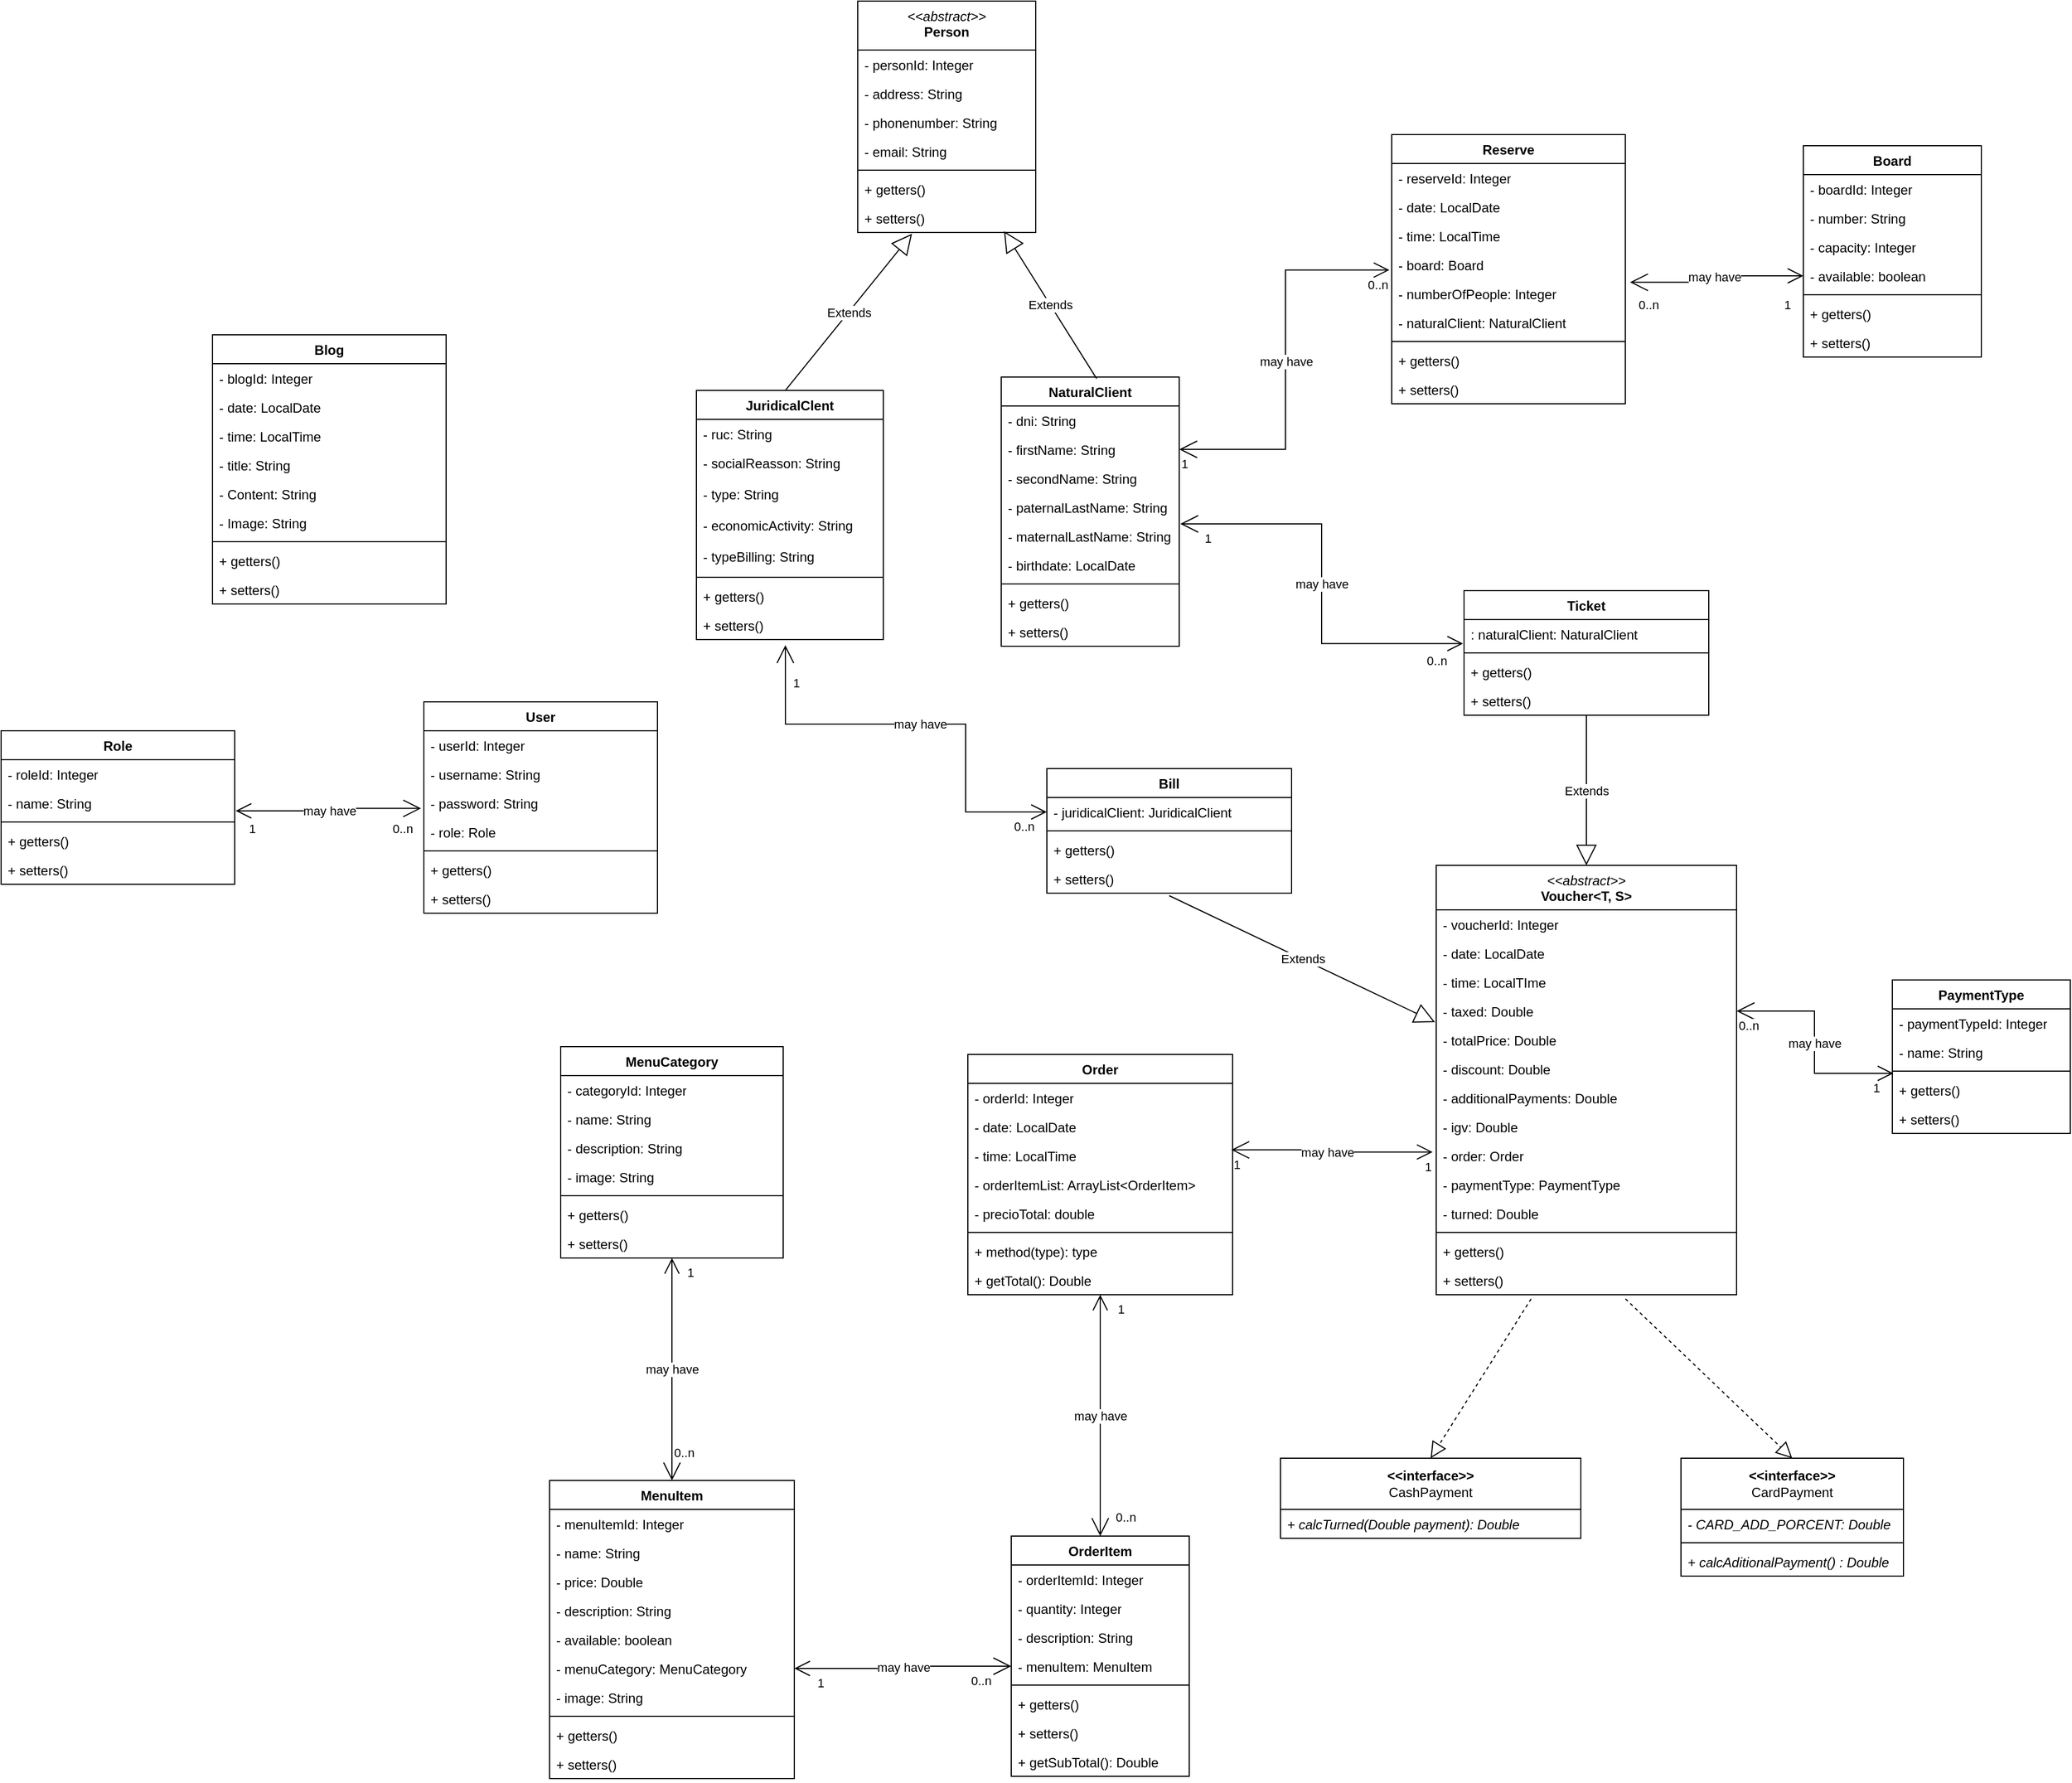 <mxfile version="27.0.6">
  <diagram name="Página-1" id="WCnMgOE7KUm1dGn3Zfiw">
    <mxGraphModel dx="-2444" dy="-649" grid="1" gridSize="10" guides="1" tooltips="1" connect="1" arrows="1" fold="1" page="1" pageScale="1" pageWidth="827" pageHeight="1169" math="0" shadow="0">
      <root>
        <mxCell id="0" />
        <mxCell id="1" parent="0" />
        <mxCell id="qxjs8HYVO15DPtjFR_uL-2" value="Board" style="swimlane;fontStyle=1;align=center;verticalAlign=top;childLayout=stackLayout;horizontal=1;startSize=26;horizontalStack=0;resizeParent=1;resizeParentMax=0;resizeLast=0;collapsible=1;marginBottom=0;whiteSpace=wrap;html=1;" parent="1" vertex="1">
          <mxGeometry x="5270" y="1570" width="160" height="190" as="geometry" />
        </mxCell>
        <mxCell id="BECg5I7x5I3lN43DVKFE-36" value="- boardId: Integer" style="text;strokeColor=none;fillColor=none;align=left;verticalAlign=top;spacingLeft=4;spacingRight=4;overflow=hidden;rotatable=0;points=[[0,0.5],[1,0.5]];portConstraint=eastwest;whiteSpace=wrap;html=1;" parent="qxjs8HYVO15DPtjFR_uL-2" vertex="1">
          <mxGeometry y="26" width="160" height="26" as="geometry" />
        </mxCell>
        <mxCell id="qxjs8HYVO15DPtjFR_uL-3" value="- number: String" style="text;strokeColor=none;fillColor=none;align=left;verticalAlign=top;spacingLeft=4;spacingRight=4;overflow=hidden;rotatable=0;points=[[0,0.5],[1,0.5]];portConstraint=eastwest;whiteSpace=wrap;html=1;" parent="qxjs8HYVO15DPtjFR_uL-2" vertex="1">
          <mxGeometry y="52" width="160" height="26" as="geometry" />
        </mxCell>
        <mxCell id="qxjs8HYVO15DPtjFR_uL-4" value="- capacity: Integer" style="text;strokeColor=none;fillColor=none;align=left;verticalAlign=top;spacingLeft=4;spacingRight=4;overflow=hidden;rotatable=0;points=[[0,0.5],[1,0.5]];portConstraint=eastwest;whiteSpace=wrap;html=1;" parent="qxjs8HYVO15DPtjFR_uL-2" vertex="1">
          <mxGeometry y="78" width="160" height="26" as="geometry" />
        </mxCell>
        <mxCell id="qxjs8HYVO15DPtjFR_uL-5" value="- available: boolean" style="text;strokeColor=none;fillColor=none;align=left;verticalAlign=top;spacingLeft=4;spacingRight=4;overflow=hidden;rotatable=0;points=[[0,0.5],[1,0.5]];portConstraint=eastwest;whiteSpace=wrap;html=1;" parent="qxjs8HYVO15DPtjFR_uL-2" vertex="1">
          <mxGeometry y="104" width="160" height="26" as="geometry" />
        </mxCell>
        <mxCell id="qxjs8HYVO15DPtjFR_uL-6" value="" style="line;strokeWidth=1;fillColor=none;align=left;verticalAlign=middle;spacingTop=-1;spacingLeft=3;spacingRight=3;rotatable=0;labelPosition=right;points=[];portConstraint=eastwest;strokeColor=inherit;" parent="qxjs8HYVO15DPtjFR_uL-2" vertex="1">
          <mxGeometry y="130" width="160" height="8" as="geometry" />
        </mxCell>
        <mxCell id="qxjs8HYVO15DPtjFR_uL-7" value="+ getters()&lt;div&gt;&lt;br&gt;&lt;/div&gt;" style="text;strokeColor=none;fillColor=none;align=left;verticalAlign=top;spacingLeft=4;spacingRight=4;overflow=hidden;rotatable=0;points=[[0,0.5],[1,0.5]];portConstraint=eastwest;whiteSpace=wrap;html=1;" parent="qxjs8HYVO15DPtjFR_uL-2" vertex="1">
          <mxGeometry y="138" width="160" height="26" as="geometry" />
        </mxCell>
        <mxCell id="TKKiOchfsAuQeJUL5_T7-19" value="+ setters()&lt;div&gt;&lt;br&gt;&lt;/div&gt;" style="text;strokeColor=none;fillColor=none;align=left;verticalAlign=top;spacingLeft=4;spacingRight=4;overflow=hidden;rotatable=0;points=[[0,0.5],[1,0.5]];portConstraint=eastwest;whiteSpace=wrap;html=1;" parent="qxjs8HYVO15DPtjFR_uL-2" vertex="1">
          <mxGeometry y="164" width="160" height="26" as="geometry" />
        </mxCell>
        <mxCell id="qxjs8HYVO15DPtjFR_uL-36" value="MenuCategory" style="swimlane;fontStyle=1;align=center;verticalAlign=top;childLayout=stackLayout;horizontal=1;startSize=26;horizontalStack=0;resizeParent=1;resizeParentMax=0;resizeLast=0;collapsible=1;marginBottom=0;whiteSpace=wrap;html=1;" parent="1" vertex="1">
          <mxGeometry x="4153" y="2380" width="200" height="190" as="geometry" />
        </mxCell>
        <mxCell id="BECg5I7x5I3lN43DVKFE-38" value="- categoryId: Integer" style="text;strokeColor=none;fillColor=none;align=left;verticalAlign=top;spacingLeft=4;spacingRight=4;overflow=hidden;rotatable=0;points=[[0,0.5],[1,0.5]];portConstraint=eastwest;whiteSpace=wrap;html=1;" parent="qxjs8HYVO15DPtjFR_uL-36" vertex="1">
          <mxGeometry y="26" width="200" height="26" as="geometry" />
        </mxCell>
        <mxCell id="qxjs8HYVO15DPtjFR_uL-37" value="- name: String" style="text;strokeColor=none;fillColor=none;align=left;verticalAlign=top;spacingLeft=4;spacingRight=4;overflow=hidden;rotatable=0;points=[[0,0.5],[1,0.5]];portConstraint=eastwest;whiteSpace=wrap;html=1;" parent="qxjs8HYVO15DPtjFR_uL-36" vertex="1">
          <mxGeometry y="52" width="200" height="26" as="geometry" />
        </mxCell>
        <mxCell id="qxjs8HYVO15DPtjFR_uL-38" value="- description: String" style="text;strokeColor=none;fillColor=none;align=left;verticalAlign=top;spacingLeft=4;spacingRight=4;overflow=hidden;rotatable=0;points=[[0,0.5],[1,0.5]];portConstraint=eastwest;whiteSpace=wrap;html=1;" parent="qxjs8HYVO15DPtjFR_uL-36" vertex="1">
          <mxGeometry y="78" width="200" height="26" as="geometry" />
        </mxCell>
        <mxCell id="qxjs8HYVO15DPtjFR_uL-39" value="- image: String" style="text;strokeColor=none;fillColor=none;align=left;verticalAlign=top;spacingLeft=4;spacingRight=4;overflow=hidden;rotatable=0;points=[[0,0.5],[1,0.5]];portConstraint=eastwest;whiteSpace=wrap;html=1;" parent="qxjs8HYVO15DPtjFR_uL-36" vertex="1">
          <mxGeometry y="104" width="200" height="26" as="geometry" />
        </mxCell>
        <mxCell id="qxjs8HYVO15DPtjFR_uL-41" value="" style="line;strokeWidth=1;fillColor=none;align=left;verticalAlign=middle;spacingTop=-1;spacingLeft=3;spacingRight=3;rotatable=0;labelPosition=right;points=[];portConstraint=eastwest;strokeColor=inherit;" parent="qxjs8HYVO15DPtjFR_uL-36" vertex="1">
          <mxGeometry y="130" width="200" height="8" as="geometry" />
        </mxCell>
        <mxCell id="qxjs8HYVO15DPtjFR_uL-42" value="+ getters()&lt;div&gt;&lt;br&gt;&lt;/div&gt;" style="text;strokeColor=none;fillColor=none;align=left;verticalAlign=top;spacingLeft=4;spacingRight=4;overflow=hidden;rotatable=0;points=[[0,0.5],[1,0.5]];portConstraint=eastwest;whiteSpace=wrap;html=1;" parent="qxjs8HYVO15DPtjFR_uL-36" vertex="1">
          <mxGeometry y="138" width="200" height="26" as="geometry" />
        </mxCell>
        <mxCell id="TKKiOchfsAuQeJUL5_T7-1" value="+ setters()&lt;div&gt;&lt;br&gt;&lt;/div&gt;" style="text;strokeColor=none;fillColor=none;align=left;verticalAlign=top;spacingLeft=4;spacingRight=4;overflow=hidden;rotatable=0;points=[[0,0.5],[1,0.5]];portConstraint=eastwest;whiteSpace=wrap;html=1;" parent="qxjs8HYVO15DPtjFR_uL-36" vertex="1">
          <mxGeometry y="164" width="200" height="26" as="geometry" />
        </mxCell>
        <mxCell id="qxjs8HYVO15DPtjFR_uL-43" value="MenuItem" style="swimlane;fontStyle=1;align=center;verticalAlign=top;childLayout=stackLayout;horizontal=1;startSize=26;horizontalStack=0;resizeParent=1;resizeParentMax=0;resizeLast=0;collapsible=1;marginBottom=0;whiteSpace=wrap;html=1;" parent="1" vertex="1">
          <mxGeometry x="4143" y="2770" width="220" height="268" as="geometry">
            <mxRectangle x="4340" y="3267" width="90" height="30" as="alternateBounds" />
          </mxGeometry>
        </mxCell>
        <mxCell id="BECg5I7x5I3lN43DVKFE-39" value="- menuItemId: Integer" style="text;strokeColor=none;fillColor=none;align=left;verticalAlign=top;spacingLeft=4;spacingRight=4;overflow=hidden;rotatable=0;points=[[0,0.5],[1,0.5]];portConstraint=eastwest;whiteSpace=wrap;html=1;" parent="qxjs8HYVO15DPtjFR_uL-43" vertex="1">
          <mxGeometry y="26" width="220" height="26" as="geometry" />
        </mxCell>
        <mxCell id="qxjs8HYVO15DPtjFR_uL-44" value="- name: String" style="text;strokeColor=none;fillColor=none;align=left;verticalAlign=top;spacingLeft=4;spacingRight=4;overflow=hidden;rotatable=0;points=[[0,0.5],[1,0.5]];portConstraint=eastwest;whiteSpace=wrap;html=1;" parent="qxjs8HYVO15DPtjFR_uL-43" vertex="1">
          <mxGeometry y="52" width="220" height="26" as="geometry" />
        </mxCell>
        <mxCell id="qxjs8HYVO15DPtjFR_uL-45" value="- price: Double" style="text;strokeColor=none;fillColor=none;align=left;verticalAlign=top;spacingLeft=4;spacingRight=4;overflow=hidden;rotatable=0;points=[[0,0.5],[1,0.5]];portConstraint=eastwest;whiteSpace=wrap;html=1;" parent="qxjs8HYVO15DPtjFR_uL-43" vertex="1">
          <mxGeometry y="78" width="220" height="26" as="geometry" />
        </mxCell>
        <mxCell id="qxjs8HYVO15DPtjFR_uL-46" value="- description: String" style="text;strokeColor=none;fillColor=none;align=left;verticalAlign=top;spacingLeft=4;spacingRight=4;overflow=hidden;rotatable=0;points=[[0,0.5],[1,0.5]];portConstraint=eastwest;whiteSpace=wrap;html=1;" parent="qxjs8HYVO15DPtjFR_uL-43" vertex="1">
          <mxGeometry y="104" width="220" height="26" as="geometry" />
        </mxCell>
        <mxCell id="K_Ksfu4VO-yajQxjg92I-1" value="- available: boolean" style="text;strokeColor=none;fillColor=none;align=left;verticalAlign=top;spacingLeft=4;spacingRight=4;overflow=hidden;rotatable=0;points=[[0,0.5],[1,0.5]];portConstraint=eastwest;whiteSpace=wrap;html=1;" parent="qxjs8HYVO15DPtjFR_uL-43" vertex="1">
          <mxGeometry y="130" width="220" height="26" as="geometry" />
        </mxCell>
        <mxCell id="BECg5I7x5I3lN43DVKFE-1" value="- menuCategory: MenuCategory" style="text;strokeColor=none;fillColor=none;align=left;verticalAlign=top;spacingLeft=4;spacingRight=4;overflow=hidden;rotatable=0;points=[[0,0.5],[1,0.5]];portConstraint=eastwest;whiteSpace=wrap;html=1;" parent="qxjs8HYVO15DPtjFR_uL-43" vertex="1">
          <mxGeometry y="156" width="220" height="26" as="geometry" />
        </mxCell>
        <mxCell id="qxjs8HYVO15DPtjFR_uL-47" value="- image: String" style="text;strokeColor=none;fillColor=none;align=left;verticalAlign=top;spacingLeft=4;spacingRight=4;overflow=hidden;rotatable=0;points=[[0,0.5],[1,0.5]];portConstraint=eastwest;whiteSpace=wrap;html=1;" parent="qxjs8HYVO15DPtjFR_uL-43" vertex="1">
          <mxGeometry y="182" width="220" height="26" as="geometry" />
        </mxCell>
        <mxCell id="qxjs8HYVO15DPtjFR_uL-48" value="" style="line;strokeWidth=1;fillColor=none;align=left;verticalAlign=middle;spacingTop=-1;spacingLeft=3;spacingRight=3;rotatable=0;labelPosition=right;points=[];portConstraint=eastwest;strokeColor=inherit;" parent="qxjs8HYVO15DPtjFR_uL-43" vertex="1">
          <mxGeometry y="208" width="220" height="8" as="geometry" />
        </mxCell>
        <mxCell id="qxjs8HYVO15DPtjFR_uL-49" value="+ getters()" style="text;strokeColor=none;fillColor=none;align=left;verticalAlign=top;spacingLeft=4;spacingRight=4;overflow=hidden;rotatable=0;points=[[0,0.5],[1,0.5]];portConstraint=eastwest;whiteSpace=wrap;html=1;" parent="qxjs8HYVO15DPtjFR_uL-43" vertex="1">
          <mxGeometry y="216" width="220" height="26" as="geometry" />
        </mxCell>
        <mxCell id="TKKiOchfsAuQeJUL5_T7-3" value="+ s&lt;span style=&quot;background-color: transparent; color: light-dark(rgb(0, 0, 0), rgb(255, 255, 255));&quot;&gt;etters()&lt;/span&gt;" style="text;strokeColor=none;fillColor=none;align=left;verticalAlign=top;spacingLeft=4;spacingRight=4;overflow=hidden;rotatable=0;points=[[0,0.5],[1,0.5]];portConstraint=eastwest;whiteSpace=wrap;html=1;" parent="qxjs8HYVO15DPtjFR_uL-43" vertex="1">
          <mxGeometry y="242" width="220" height="26" as="geometry" />
        </mxCell>
        <mxCell id="qxjs8HYVO15DPtjFR_uL-51" value="OrderItem" style="swimlane;fontStyle=1;align=center;verticalAlign=top;childLayout=stackLayout;horizontal=1;startSize=26;horizontalStack=0;resizeParent=1;resizeParentMax=0;resizeLast=0;collapsible=1;marginBottom=0;whiteSpace=wrap;html=1;" parent="1" vertex="1">
          <mxGeometry x="4558" y="2820" width="160" height="216" as="geometry" />
        </mxCell>
        <mxCell id="BECg5I7x5I3lN43DVKFE-40" value="- orderItemId: Integer" style="text;strokeColor=none;fillColor=none;align=left;verticalAlign=top;spacingLeft=4;spacingRight=4;overflow=hidden;rotatable=0;points=[[0,0.5],[1,0.5]];portConstraint=eastwest;whiteSpace=wrap;html=1;" parent="qxjs8HYVO15DPtjFR_uL-51" vertex="1">
          <mxGeometry y="26" width="160" height="26" as="geometry" />
        </mxCell>
        <mxCell id="qxjs8HYVO15DPtjFR_uL-52" value="- quantity: Integer" style="text;strokeColor=none;fillColor=none;align=left;verticalAlign=top;spacingLeft=4;spacingRight=4;overflow=hidden;rotatable=0;points=[[0,0.5],[1,0.5]];portConstraint=eastwest;whiteSpace=wrap;html=1;" parent="qxjs8HYVO15DPtjFR_uL-51" vertex="1">
          <mxGeometry y="52" width="160" height="26" as="geometry" />
        </mxCell>
        <mxCell id="qxjs8HYVO15DPtjFR_uL-54" value="- description: String" style="text;strokeColor=none;fillColor=none;align=left;verticalAlign=top;spacingLeft=4;spacingRight=4;overflow=hidden;rotatable=0;points=[[0,0.5],[1,0.5]];portConstraint=eastwest;whiteSpace=wrap;html=1;" parent="qxjs8HYVO15DPtjFR_uL-51" vertex="1">
          <mxGeometry y="78" width="160" height="26" as="geometry" />
        </mxCell>
        <mxCell id="qxjs8HYVO15DPtjFR_uL-55" value="- menuItem: MenuItem" style="text;strokeColor=none;fillColor=none;align=left;verticalAlign=top;spacingLeft=4;spacingRight=4;overflow=hidden;rotatable=0;points=[[0,0.5],[1,0.5]];portConstraint=eastwest;whiteSpace=wrap;html=1;" parent="qxjs8HYVO15DPtjFR_uL-51" vertex="1">
          <mxGeometry y="104" width="160" height="26" as="geometry" />
        </mxCell>
        <mxCell id="qxjs8HYVO15DPtjFR_uL-56" value="" style="line;strokeWidth=1;fillColor=none;align=left;verticalAlign=middle;spacingTop=-1;spacingLeft=3;spacingRight=3;rotatable=0;labelPosition=right;points=[];portConstraint=eastwest;strokeColor=inherit;" parent="qxjs8HYVO15DPtjFR_uL-51" vertex="1">
          <mxGeometry y="130" width="160" height="8" as="geometry" />
        </mxCell>
        <mxCell id="qxjs8HYVO15DPtjFR_uL-57" value="+ getters()&lt;div&gt;&lt;br&gt;&lt;/div&gt;" style="text;strokeColor=none;fillColor=none;align=left;verticalAlign=top;spacingLeft=4;spacingRight=4;overflow=hidden;rotatable=0;points=[[0,0.5],[1,0.5]];portConstraint=eastwest;whiteSpace=wrap;html=1;" parent="qxjs8HYVO15DPtjFR_uL-51" vertex="1">
          <mxGeometry y="138" width="160" height="26" as="geometry" />
        </mxCell>
        <mxCell id="TKKiOchfsAuQeJUL5_T7-8" value="+ setters()&lt;div&gt;&lt;br&gt;&lt;/div&gt;" style="text;strokeColor=none;fillColor=none;align=left;verticalAlign=top;spacingLeft=4;spacingRight=4;overflow=hidden;rotatable=0;points=[[0,0.5],[1,0.5]];portConstraint=eastwest;whiteSpace=wrap;html=1;" parent="qxjs8HYVO15DPtjFR_uL-51" vertex="1">
          <mxGeometry y="164" width="160" height="26" as="geometry" />
        </mxCell>
        <mxCell id="TKKiOchfsAuQeJUL5_T7-9" value="+ getSubTotal(): Double" style="text;strokeColor=none;fillColor=none;align=left;verticalAlign=top;spacingLeft=4;spacingRight=4;overflow=hidden;rotatable=0;points=[[0,0.5],[1,0.5]];portConstraint=eastwest;whiteSpace=wrap;html=1;" parent="qxjs8HYVO15DPtjFR_uL-51" vertex="1">
          <mxGeometry y="190" width="160" height="26" as="geometry" />
        </mxCell>
        <mxCell id="qxjs8HYVO15DPtjFR_uL-59" value="Order" style="swimlane;fontStyle=1;align=center;verticalAlign=top;childLayout=stackLayout;horizontal=1;startSize=26;horizontalStack=0;resizeParent=1;resizeParentMax=0;resizeLast=0;collapsible=1;marginBottom=0;whiteSpace=wrap;html=1;" parent="1" vertex="1">
          <mxGeometry x="4519" y="2387" width="238" height="216" as="geometry" />
        </mxCell>
        <mxCell id="BECg5I7x5I3lN43DVKFE-41" value="- orderId: Integer" style="text;strokeColor=none;fillColor=none;align=left;verticalAlign=top;spacingLeft=4;spacingRight=4;overflow=hidden;rotatable=0;points=[[0,0.5],[1,0.5]];portConstraint=eastwest;whiteSpace=wrap;html=1;" parent="qxjs8HYVO15DPtjFR_uL-59" vertex="1">
          <mxGeometry y="26" width="238" height="26" as="geometry" />
        </mxCell>
        <mxCell id="qxjs8HYVO15DPtjFR_uL-61" value="- date: LocalDate" style="text;strokeColor=none;fillColor=none;align=left;verticalAlign=top;spacingLeft=4;spacingRight=4;overflow=hidden;rotatable=0;points=[[0,0.5],[1,0.5]];portConstraint=eastwest;whiteSpace=wrap;html=1;" parent="qxjs8HYVO15DPtjFR_uL-59" vertex="1">
          <mxGeometry y="52" width="238" height="26" as="geometry" />
        </mxCell>
        <mxCell id="BECg5I7x5I3lN43DVKFE-32" value="- time: LocalTime" style="text;strokeColor=none;fillColor=none;align=left;verticalAlign=top;spacingLeft=4;spacingRight=4;overflow=hidden;rotatable=0;points=[[0,0.5],[1,0.5]];portConstraint=eastwest;whiteSpace=wrap;html=1;" parent="qxjs8HYVO15DPtjFR_uL-59" vertex="1">
          <mxGeometry y="78" width="238" height="26" as="geometry" />
        </mxCell>
        <mxCell id="qxjs8HYVO15DPtjFR_uL-63" value="- orderItemList: ArrayList&amp;lt;OrderItem&amp;gt;" style="text;strokeColor=none;fillColor=none;align=left;verticalAlign=top;spacingLeft=4;spacingRight=4;overflow=hidden;rotatable=0;points=[[0,0.5],[1,0.5]];portConstraint=eastwest;whiteSpace=wrap;html=1;" parent="qxjs8HYVO15DPtjFR_uL-59" vertex="1">
          <mxGeometry y="104" width="238" height="26" as="geometry" />
        </mxCell>
        <mxCell id="qxjs8HYVO15DPtjFR_uL-64" value="- precioTotal: double" style="text;strokeColor=none;fillColor=none;align=left;verticalAlign=top;spacingLeft=4;spacingRight=4;overflow=hidden;rotatable=0;points=[[0,0.5],[1,0.5]];portConstraint=eastwest;whiteSpace=wrap;html=1;" parent="qxjs8HYVO15DPtjFR_uL-59" vertex="1">
          <mxGeometry y="130" width="238" height="26" as="geometry" />
        </mxCell>
        <mxCell id="qxjs8HYVO15DPtjFR_uL-68" value="" style="line;strokeWidth=1;fillColor=none;align=left;verticalAlign=middle;spacingTop=-1;spacingLeft=3;spacingRight=3;rotatable=0;labelPosition=right;points=[];portConstraint=eastwest;strokeColor=inherit;" parent="qxjs8HYVO15DPtjFR_uL-59" vertex="1">
          <mxGeometry y="156" width="238" height="8" as="geometry" />
        </mxCell>
        <mxCell id="qxjs8HYVO15DPtjFR_uL-69" value="+ method(type): type" style="text;strokeColor=none;fillColor=none;align=left;verticalAlign=top;spacingLeft=4;spacingRight=4;overflow=hidden;rotatable=0;points=[[0,0.5],[1,0.5]];portConstraint=eastwest;whiteSpace=wrap;html=1;" parent="qxjs8HYVO15DPtjFR_uL-59" vertex="1">
          <mxGeometry y="164" width="238" height="26" as="geometry" />
        </mxCell>
        <mxCell id="TKKiOchfsAuQeJUL5_T7-11" value="+ getTotal(): Double" style="text;strokeColor=none;fillColor=none;align=left;verticalAlign=top;spacingLeft=4;spacingRight=4;overflow=hidden;rotatable=0;points=[[0,0.5],[1,0.5]];portConstraint=eastwest;whiteSpace=wrap;html=1;" parent="qxjs8HYVO15DPtjFR_uL-59" vertex="1">
          <mxGeometry y="190" width="238" height="26" as="geometry" />
        </mxCell>
        <mxCell id="kS3rlT_N1TweqgwgZC3k-11" value="&lt;i style=&quot;font-weight: normal;&quot;&gt;&amp;lt;&amp;lt;abstract&amp;gt;&amp;gt;&lt;/i&gt;&lt;div&gt;Person&lt;/div&gt;" style="swimlane;fontStyle=1;align=center;verticalAlign=top;childLayout=stackLayout;horizontal=1;startSize=44;horizontalStack=0;resizeParent=1;resizeParentMax=0;resizeLast=0;collapsible=1;marginBottom=0;whiteSpace=wrap;html=1;" parent="1" vertex="1">
          <mxGeometry x="4420" y="1440" width="160" height="208" as="geometry" />
        </mxCell>
        <mxCell id="kS3rlT_N1TweqgwgZC3k-12" value="- personId: Integer" style="text;strokeColor=none;fillColor=none;align=left;verticalAlign=top;spacingLeft=4;spacingRight=4;overflow=hidden;rotatable=0;points=[[0,0.5],[1,0.5]];portConstraint=eastwest;whiteSpace=wrap;html=1;" parent="kS3rlT_N1TweqgwgZC3k-11" vertex="1">
          <mxGeometry y="44" width="160" height="26" as="geometry" />
        </mxCell>
        <mxCell id="kS3rlT_N1TweqgwgZC3k-17" value="- address: String" style="text;strokeColor=none;fillColor=none;align=left;verticalAlign=top;spacingLeft=4;spacingRight=4;overflow=hidden;rotatable=0;points=[[0,0.5],[1,0.5]];portConstraint=eastwest;whiteSpace=wrap;html=1;" parent="kS3rlT_N1TweqgwgZC3k-11" vertex="1">
          <mxGeometry y="70" width="160" height="26" as="geometry" />
        </mxCell>
        <mxCell id="kS3rlT_N1TweqgwgZC3k-19" value="- phonenumber: String" style="text;strokeColor=none;fillColor=none;align=left;verticalAlign=top;spacingLeft=4;spacingRight=4;overflow=hidden;rotatable=0;points=[[0,0.5],[1,0.5]];portConstraint=eastwest;whiteSpace=wrap;html=1;" parent="kS3rlT_N1TweqgwgZC3k-11" vertex="1">
          <mxGeometry y="96" width="160" height="26" as="geometry" />
        </mxCell>
        <mxCell id="kS3rlT_N1TweqgwgZC3k-20" value="- email: String" style="text;strokeColor=none;fillColor=none;align=left;verticalAlign=top;spacingLeft=4;spacingRight=4;overflow=hidden;rotatable=0;points=[[0,0.5],[1,0.5]];portConstraint=eastwest;whiteSpace=wrap;html=1;" parent="kS3rlT_N1TweqgwgZC3k-11" vertex="1">
          <mxGeometry y="122" width="160" height="26" as="geometry" />
        </mxCell>
        <mxCell id="kS3rlT_N1TweqgwgZC3k-21" value="" style="line;strokeWidth=1;fillColor=none;align=left;verticalAlign=middle;spacingTop=-1;spacingLeft=3;spacingRight=3;rotatable=0;labelPosition=right;points=[];portConstraint=eastwest;strokeColor=inherit;" parent="kS3rlT_N1TweqgwgZC3k-11" vertex="1">
          <mxGeometry y="148" width="160" height="8" as="geometry" />
        </mxCell>
        <mxCell id="kS3rlT_N1TweqgwgZC3k-24" value="+ getters()" style="text;strokeColor=none;fillColor=none;align=left;verticalAlign=top;spacingLeft=4;spacingRight=4;overflow=hidden;rotatable=0;points=[[0,0.5],[1,0.5]];portConstraint=eastwest;whiteSpace=wrap;html=1;" parent="kS3rlT_N1TweqgwgZC3k-11" vertex="1">
          <mxGeometry y="156" width="160" height="26" as="geometry" />
        </mxCell>
        <mxCell id="kS3rlT_N1TweqgwgZC3k-25" value="+ setters()" style="text;strokeColor=none;fillColor=none;align=left;verticalAlign=top;spacingLeft=4;spacingRight=4;overflow=hidden;rotatable=0;points=[[0,0.5],[1,0.5]];portConstraint=eastwest;whiteSpace=wrap;html=1;" parent="kS3rlT_N1TweqgwgZC3k-11" vertex="1">
          <mxGeometry y="182" width="160" height="26" as="geometry" />
        </mxCell>
        <mxCell id="kS3rlT_N1TweqgwgZC3k-26" value="JuridicalClent" style="swimlane;fontStyle=1;align=center;verticalAlign=top;childLayout=stackLayout;horizontal=1;startSize=26;horizontalStack=0;resizeParent=1;resizeParentMax=0;resizeLast=0;collapsible=1;marginBottom=0;whiteSpace=wrap;html=1;" parent="1" vertex="1">
          <mxGeometry x="4275" y="1790" width="168" height="224" as="geometry" />
        </mxCell>
        <mxCell id="kS3rlT_N1TweqgwgZC3k-60" value="- ruc: String" style="text;strokeColor=none;fillColor=none;align=left;verticalAlign=top;spacingLeft=4;spacingRight=4;overflow=hidden;rotatable=0;points=[[0,0.5],[1,0.5]];portConstraint=eastwest;whiteSpace=wrap;html=1;" parent="kS3rlT_N1TweqgwgZC3k-26" vertex="1">
          <mxGeometry y="26" width="168" height="26" as="geometry" />
        </mxCell>
        <mxCell id="kS3rlT_N1TweqgwgZC3k-61" value="- socialReasson: String" style="text;strokeColor=none;fillColor=none;align=left;verticalAlign=top;spacingLeft=4;spacingRight=4;overflow=hidden;rotatable=0;points=[[0,0.5],[1,0.5]];portConstraint=eastwest;whiteSpace=wrap;html=1;" parent="kS3rlT_N1TweqgwgZC3k-26" vertex="1">
          <mxGeometry y="52" width="168" height="28" as="geometry" />
        </mxCell>
        <mxCell id="kS3rlT_N1TweqgwgZC3k-62" value="- type: String" style="text;strokeColor=none;fillColor=none;align=left;verticalAlign=top;spacingLeft=4;spacingRight=4;overflow=hidden;rotatable=0;points=[[0,0.5],[1,0.5]];portConstraint=eastwest;whiteSpace=wrap;html=1;" parent="kS3rlT_N1TweqgwgZC3k-26" vertex="1">
          <mxGeometry y="80" width="168" height="28" as="geometry" />
        </mxCell>
        <mxCell id="kS3rlT_N1TweqgwgZC3k-63" value="- economicActivity: String" style="text;strokeColor=none;fillColor=none;align=left;verticalAlign=top;spacingLeft=4;spacingRight=4;overflow=hidden;rotatable=0;points=[[0,0.5],[1,0.5]];portConstraint=eastwest;whiteSpace=wrap;html=1;" parent="kS3rlT_N1TweqgwgZC3k-26" vertex="1">
          <mxGeometry y="108" width="168" height="28" as="geometry" />
        </mxCell>
        <mxCell id="kS3rlT_N1TweqgwgZC3k-64" value="- typeBilling: String" style="text;strokeColor=none;fillColor=none;align=left;verticalAlign=top;spacingLeft=4;spacingRight=4;overflow=hidden;rotatable=0;points=[[0,0.5],[1,0.5]];portConstraint=eastwest;whiteSpace=wrap;html=1;" parent="kS3rlT_N1TweqgwgZC3k-26" vertex="1">
          <mxGeometry y="136" width="168" height="28" as="geometry" />
        </mxCell>
        <mxCell id="kS3rlT_N1TweqgwgZC3k-31" value="" style="line;strokeWidth=1;fillColor=none;align=left;verticalAlign=middle;spacingTop=-1;spacingLeft=3;spacingRight=3;rotatable=0;labelPosition=right;points=[];portConstraint=eastwest;strokeColor=inherit;" parent="kS3rlT_N1TweqgwgZC3k-26" vertex="1">
          <mxGeometry y="164" width="168" height="8" as="geometry" />
        </mxCell>
        <mxCell id="kS3rlT_N1TweqgwgZC3k-65" value="+ getters()" style="text;strokeColor=none;fillColor=none;align=left;verticalAlign=top;spacingLeft=4;spacingRight=4;overflow=hidden;rotatable=0;points=[[0,0.5],[1,0.5]];portConstraint=eastwest;whiteSpace=wrap;html=1;" parent="kS3rlT_N1TweqgwgZC3k-26" vertex="1">
          <mxGeometry y="172" width="168" height="26" as="geometry" />
        </mxCell>
        <mxCell id="kS3rlT_N1TweqgwgZC3k-66" value="+ setters()" style="text;strokeColor=none;fillColor=none;align=left;verticalAlign=top;spacingLeft=4;spacingRight=4;overflow=hidden;rotatable=0;points=[[0,0.5],[1,0.5]];portConstraint=eastwest;whiteSpace=wrap;html=1;" parent="kS3rlT_N1TweqgwgZC3k-26" vertex="1">
          <mxGeometry y="198" width="168" height="26" as="geometry" />
        </mxCell>
        <mxCell id="kS3rlT_N1TweqgwgZC3k-34" value="NaturalClient" style="swimlane;fontStyle=1;align=center;verticalAlign=top;childLayout=stackLayout;horizontal=1;startSize=26;horizontalStack=0;resizeParent=1;resizeParentMax=0;resizeLast=0;collapsible=1;marginBottom=0;whiteSpace=wrap;html=1;" parent="1" vertex="1">
          <mxGeometry x="4549" y="1778" width="160" height="242" as="geometry" />
        </mxCell>
        <mxCell id="kS3rlT_N1TweqgwgZC3k-13" value="- dni: String" style="text;strokeColor=none;fillColor=none;align=left;verticalAlign=top;spacingLeft=4;spacingRight=4;overflow=hidden;rotatable=0;points=[[0,0.5],[1,0.5]];portConstraint=eastwest;whiteSpace=wrap;html=1;" parent="kS3rlT_N1TweqgwgZC3k-34" vertex="1">
          <mxGeometry y="26" width="160" height="26" as="geometry" />
        </mxCell>
        <mxCell id="kS3rlT_N1TweqgwgZC3k-14" value="- firstName: String" style="text;strokeColor=none;fillColor=none;align=left;verticalAlign=top;spacingLeft=4;spacingRight=4;overflow=hidden;rotatable=0;points=[[0,0.5],[1,0.5]];portConstraint=eastwest;whiteSpace=wrap;html=1;" parent="kS3rlT_N1TweqgwgZC3k-34" vertex="1">
          <mxGeometry y="52" width="160" height="26" as="geometry" />
        </mxCell>
        <mxCell id="TKKiOchfsAuQeJUL5_T7-75" value="- secondName: String" style="text;strokeColor=none;fillColor=none;align=left;verticalAlign=top;spacingLeft=4;spacingRight=4;overflow=hidden;rotatable=0;points=[[0,0.5],[1,0.5]];portConstraint=eastwest;whiteSpace=wrap;html=1;" parent="kS3rlT_N1TweqgwgZC3k-34" vertex="1">
          <mxGeometry y="78" width="160" height="26" as="geometry" />
        </mxCell>
        <mxCell id="kS3rlT_N1TweqgwgZC3k-15" value="- paternalLastName: String" style="text;strokeColor=none;fillColor=none;align=left;verticalAlign=top;spacingLeft=4;spacingRight=4;overflow=hidden;rotatable=0;points=[[0,0.5],[1,0.5]];portConstraint=eastwest;whiteSpace=wrap;html=1;" parent="kS3rlT_N1TweqgwgZC3k-34" vertex="1">
          <mxGeometry y="104" width="160" height="26" as="geometry" />
        </mxCell>
        <mxCell id="kS3rlT_N1TweqgwgZC3k-16" value="- maternalLastName: String" style="text;strokeColor=none;fillColor=none;align=left;verticalAlign=top;spacingLeft=4;spacingRight=4;overflow=hidden;rotatable=0;points=[[0,0.5],[1,0.5]];portConstraint=eastwest;whiteSpace=wrap;html=1;" parent="kS3rlT_N1TweqgwgZC3k-34" vertex="1">
          <mxGeometry y="130" width="160" height="26" as="geometry" />
        </mxCell>
        <mxCell id="kS3rlT_N1TweqgwgZC3k-18" value="- birthdate: LocalDate" style="text;strokeColor=none;fillColor=none;align=left;verticalAlign=top;spacingLeft=4;spacingRight=4;overflow=hidden;rotatable=0;points=[[0,0.5],[1,0.5]];portConstraint=eastwest;whiteSpace=wrap;html=1;" parent="kS3rlT_N1TweqgwgZC3k-34" vertex="1">
          <mxGeometry y="156" width="160" height="26" as="geometry" />
        </mxCell>
        <mxCell id="kS3rlT_N1TweqgwgZC3k-36" value="" style="line;strokeWidth=1;fillColor=none;align=left;verticalAlign=middle;spacingTop=-1;spacingLeft=3;spacingRight=3;rotatable=0;labelPosition=right;points=[];portConstraint=eastwest;strokeColor=inherit;" parent="kS3rlT_N1TweqgwgZC3k-34" vertex="1">
          <mxGeometry y="182" width="160" height="8" as="geometry" />
        </mxCell>
        <mxCell id="kS3rlT_N1TweqgwgZC3k-194" value="+ getters()" style="text;strokeColor=none;fillColor=none;align=left;verticalAlign=top;spacingLeft=4;spacingRight=4;overflow=hidden;rotatable=0;points=[[0,0.5],[1,0.5]];portConstraint=eastwest;whiteSpace=wrap;html=1;" parent="kS3rlT_N1TweqgwgZC3k-34" vertex="1">
          <mxGeometry y="190" width="160" height="26" as="geometry" />
        </mxCell>
        <mxCell id="kS3rlT_N1TweqgwgZC3k-195" value="+ setters()" style="text;strokeColor=none;fillColor=none;align=left;verticalAlign=top;spacingLeft=4;spacingRight=4;overflow=hidden;rotatable=0;points=[[0,0.5],[1,0.5]];portConstraint=eastwest;whiteSpace=wrap;html=1;" parent="kS3rlT_N1TweqgwgZC3k-34" vertex="1">
          <mxGeometry y="216" width="160" height="26" as="geometry" />
        </mxCell>
        <mxCell id="kS3rlT_N1TweqgwgZC3k-77" value="Extends" style="endArrow=block;endSize=16;endFill=0;html=1;rounded=0;exitX=0.536;exitY=0.006;exitDx=0;exitDy=0;exitPerimeter=0;entryX=0.822;entryY=0.957;entryDx=0;entryDy=0;entryPerimeter=0;" parent="1" source="kS3rlT_N1TweqgwgZC3k-34" target="kS3rlT_N1TweqgwgZC3k-25" edge="1">
          <mxGeometry width="160" relative="1" as="geometry">
            <mxPoint x="4333.5" y="1825" as="sourcePoint" />
            <mxPoint x="4540" y="1670" as="targetPoint" />
          </mxGeometry>
        </mxCell>
        <mxCell id="kS3rlT_N1TweqgwgZC3k-80" value="Extends" style="endArrow=block;endSize=16;endFill=0;html=1;rounded=0;exitX=0.475;exitY=0.001;exitDx=0;exitDy=0;entryX=0.305;entryY=1.043;entryDx=0;entryDy=0;entryPerimeter=0;exitPerimeter=0;" parent="1" source="kS3rlT_N1TweqgwgZC3k-26" target="kS3rlT_N1TweqgwgZC3k-25" edge="1">
          <mxGeometry width="160" relative="1" as="geometry">
            <mxPoint x="4134" y="2026" as="sourcePoint" />
            <mxPoint x="4184" y="1986" as="targetPoint" />
          </mxGeometry>
        </mxCell>
        <mxCell id="kS3rlT_N1TweqgwgZC3k-100" value="&lt;div&gt;&lt;i style=&quot;font-weight: normal;&quot;&gt;&amp;lt;&amp;lt;abstract&amp;gt;&amp;gt;&lt;/i&gt;&lt;/div&gt;&lt;div&gt;&lt;span style=&quot;background-color: transparent; color: light-dark(rgb(0, 0, 0), rgb(255, 255, 255));&quot;&gt;Voucher&amp;lt;T, S&amp;gt;&lt;/span&gt;&lt;/div&gt;&lt;div&gt;&lt;br&gt;&lt;/div&gt;" style="swimlane;fontStyle=1;align=center;verticalAlign=top;childLayout=stackLayout;horizontal=1;startSize=40;horizontalStack=0;resizeParent=1;resizeParentMax=0;resizeLast=0;collapsible=1;marginBottom=0;whiteSpace=wrap;html=1;" parent="1" vertex="1">
          <mxGeometry x="4940" y="2217" width="270" height="386" as="geometry" />
        </mxCell>
        <mxCell id="kS3rlT_N1TweqgwgZC3k-101" value="- voucherId: Integer" style="text;strokeColor=none;fillColor=none;align=left;verticalAlign=top;spacingLeft=4;spacingRight=4;overflow=hidden;rotatable=0;points=[[0,0.5],[1,0.5]];portConstraint=eastwest;whiteSpace=wrap;html=1;" parent="kS3rlT_N1TweqgwgZC3k-100" vertex="1">
          <mxGeometry y="40" width="270" height="26" as="geometry" />
        </mxCell>
        <mxCell id="kS3rlT_N1TweqgwgZC3k-102" value="- date: LocalDate" style="text;strokeColor=none;fillColor=none;align=left;verticalAlign=top;spacingLeft=4;spacingRight=4;overflow=hidden;rotatable=0;points=[[0,0.5],[1,0.5]];portConstraint=eastwest;whiteSpace=wrap;html=1;" parent="kS3rlT_N1TweqgwgZC3k-100" vertex="1">
          <mxGeometry y="66" width="270" height="26" as="geometry" />
        </mxCell>
        <mxCell id="kS3rlT_N1TweqgwgZC3k-103" value="- time: LocalTIme" style="text;strokeColor=none;fillColor=none;align=left;verticalAlign=top;spacingLeft=4;spacingRight=4;overflow=hidden;rotatable=0;points=[[0,0.5],[1,0.5]];portConstraint=eastwest;whiteSpace=wrap;html=1;" parent="kS3rlT_N1TweqgwgZC3k-100" vertex="1">
          <mxGeometry y="92" width="270" height="26" as="geometry" />
        </mxCell>
        <mxCell id="kS3rlT_N1TweqgwgZC3k-104" value="- taxed: Double" style="text;strokeColor=none;fillColor=none;align=left;verticalAlign=top;spacingLeft=4;spacingRight=4;overflow=hidden;rotatable=0;points=[[0,0.5],[1,0.5]];portConstraint=eastwest;whiteSpace=wrap;html=1;" parent="kS3rlT_N1TweqgwgZC3k-100" vertex="1">
          <mxGeometry y="118" width="270" height="26" as="geometry" />
        </mxCell>
        <mxCell id="kS3rlT_N1TweqgwgZC3k-105" value="- totalPrice: Double" style="text;strokeColor=none;fillColor=none;align=left;verticalAlign=top;spacingLeft=4;spacingRight=4;overflow=hidden;rotatable=0;points=[[0,0.5],[1,0.5]];portConstraint=eastwest;whiteSpace=wrap;html=1;" parent="kS3rlT_N1TweqgwgZC3k-100" vertex="1">
          <mxGeometry y="144" width="270" height="26" as="geometry" />
        </mxCell>
        <mxCell id="kS3rlT_N1TweqgwgZC3k-106" value="- discount: Double" style="text;strokeColor=none;fillColor=none;align=left;verticalAlign=top;spacingLeft=4;spacingRight=4;overflow=hidden;rotatable=0;points=[[0,0.5],[1,0.5]];portConstraint=eastwest;whiteSpace=wrap;html=1;" parent="kS3rlT_N1TweqgwgZC3k-100" vertex="1">
          <mxGeometry y="170" width="270" height="26" as="geometry" />
        </mxCell>
        <mxCell id="kS3rlT_N1TweqgwgZC3k-140" value="- additionalPayments: Double" style="text;strokeColor=none;fillColor=none;align=left;verticalAlign=top;spacingLeft=4;spacingRight=4;overflow=hidden;rotatable=0;points=[[0,0.5],[1,0.5]];portConstraint=eastwest;whiteSpace=wrap;html=1;" parent="kS3rlT_N1TweqgwgZC3k-100" vertex="1">
          <mxGeometry y="196" width="270" height="26" as="geometry" />
        </mxCell>
        <mxCell id="kS3rlT_N1TweqgwgZC3k-107" value="- igv: Double" style="text;strokeColor=none;fillColor=none;align=left;verticalAlign=top;spacingLeft=4;spacingRight=4;overflow=hidden;rotatable=0;points=[[0,0.5],[1,0.5]];portConstraint=eastwest;whiteSpace=wrap;html=1;" parent="kS3rlT_N1TweqgwgZC3k-100" vertex="1">
          <mxGeometry y="222" width="270" height="26" as="geometry" />
        </mxCell>
        <mxCell id="kS3rlT_N1TweqgwgZC3k-109" value="- order: Order" style="text;strokeColor=none;fillColor=none;align=left;verticalAlign=top;spacingLeft=4;spacingRight=4;overflow=hidden;rotatable=0;points=[[0,0.5],[1,0.5]];portConstraint=eastwest;whiteSpace=wrap;html=1;" parent="kS3rlT_N1TweqgwgZC3k-100" vertex="1">
          <mxGeometry y="248" width="270" height="26" as="geometry" />
        </mxCell>
        <mxCell id="kS3rlT_N1TweqgwgZC3k-142" value="- paymentType: PaymentType" style="text;strokeColor=none;fillColor=none;align=left;verticalAlign=top;spacingLeft=4;spacingRight=4;overflow=hidden;rotatable=0;points=[[0,0.5],[1,0.5]];portConstraint=eastwest;whiteSpace=wrap;html=1;" parent="kS3rlT_N1TweqgwgZC3k-100" vertex="1">
          <mxGeometry y="274" width="270" height="26" as="geometry" />
        </mxCell>
        <mxCell id="kS3rlT_N1TweqgwgZC3k-143" value="- turned: Double" style="text;strokeColor=none;fillColor=none;align=left;verticalAlign=top;spacingLeft=4;spacingRight=4;overflow=hidden;rotatable=0;points=[[0,0.5],[1,0.5]];portConstraint=eastwest;whiteSpace=wrap;html=1;" parent="kS3rlT_N1TweqgwgZC3k-100" vertex="1">
          <mxGeometry y="300" width="270" height="26" as="geometry" />
        </mxCell>
        <mxCell id="kS3rlT_N1TweqgwgZC3k-111" value="" style="line;strokeWidth=1;fillColor=none;align=left;verticalAlign=middle;spacingTop=-1;spacingLeft=3;spacingRight=3;rotatable=0;labelPosition=right;points=[];portConstraint=eastwest;strokeColor=inherit;" parent="kS3rlT_N1TweqgwgZC3k-100" vertex="1">
          <mxGeometry y="326" width="270" height="8" as="geometry" />
        </mxCell>
        <mxCell id="kS3rlT_N1TweqgwgZC3k-196" value="+ getters()" style="text;strokeColor=none;fillColor=none;align=left;verticalAlign=top;spacingLeft=4;spacingRight=4;overflow=hidden;rotatable=0;points=[[0,0.5],[1,0.5]];portConstraint=eastwest;whiteSpace=wrap;html=1;" parent="kS3rlT_N1TweqgwgZC3k-100" vertex="1">
          <mxGeometry y="334" width="270" height="26" as="geometry" />
        </mxCell>
        <mxCell id="kS3rlT_N1TweqgwgZC3k-197" value="+ setters()" style="text;strokeColor=none;fillColor=none;align=left;verticalAlign=top;spacingLeft=4;spacingRight=4;overflow=hidden;rotatable=0;points=[[0,0.5],[1,0.5]];portConstraint=eastwest;whiteSpace=wrap;html=1;" parent="kS3rlT_N1TweqgwgZC3k-100" vertex="1">
          <mxGeometry y="360" width="270" height="26" as="geometry" />
        </mxCell>
        <mxCell id="kS3rlT_N1TweqgwgZC3k-115" value="Ticket" style="swimlane;fontStyle=1;align=center;verticalAlign=top;childLayout=stackLayout;horizontal=1;startSize=26;horizontalStack=0;resizeParent=1;resizeParentMax=0;resizeLast=0;collapsible=1;marginBottom=0;whiteSpace=wrap;html=1;" parent="1" vertex="1">
          <mxGeometry x="4965" y="1970" width="220" height="112" as="geometry" />
        </mxCell>
        <mxCell id="kS3rlT_N1TweqgwgZC3k-161" value=": naturalClient: NaturalClient" style="text;strokeColor=none;fillColor=none;align=left;verticalAlign=top;spacingLeft=4;spacingRight=4;overflow=hidden;rotatable=0;points=[[0,0.5],[1,0.5]];portConstraint=eastwest;whiteSpace=wrap;html=1;" parent="kS3rlT_N1TweqgwgZC3k-115" vertex="1">
          <mxGeometry y="26" width="220" height="26" as="geometry" />
        </mxCell>
        <mxCell id="kS3rlT_N1TweqgwgZC3k-119" value="" style="line;strokeWidth=1;fillColor=none;align=left;verticalAlign=middle;spacingTop=-1;spacingLeft=3;spacingRight=3;rotatable=0;labelPosition=right;points=[];portConstraint=eastwest;strokeColor=inherit;" parent="kS3rlT_N1TweqgwgZC3k-115" vertex="1">
          <mxGeometry y="52" width="220" height="8" as="geometry" />
        </mxCell>
        <mxCell id="kS3rlT_N1TweqgwgZC3k-162" value="&lt;span&gt;+ getters()&lt;/span&gt;" style="text;strokeColor=none;fillColor=none;align=left;verticalAlign=top;spacingLeft=4;spacingRight=4;overflow=hidden;rotatable=0;points=[[0,0.5],[1,0.5]];portConstraint=eastwest;whiteSpace=wrap;html=1;fontStyle=0" parent="kS3rlT_N1TweqgwgZC3k-115" vertex="1">
          <mxGeometry y="60" width="220" height="26" as="geometry" />
        </mxCell>
        <mxCell id="kS3rlT_N1TweqgwgZC3k-163" value="+ setters()" style="text;strokeColor=none;fillColor=none;align=left;verticalAlign=top;spacingLeft=4;spacingRight=4;overflow=hidden;rotatable=0;points=[[0,0.5],[1,0.5]];portConstraint=eastwest;whiteSpace=wrap;html=1;fontStyle=0" parent="kS3rlT_N1TweqgwgZC3k-115" vertex="1">
          <mxGeometry y="86" width="220" height="26" as="geometry" />
        </mxCell>
        <mxCell id="kS3rlT_N1TweqgwgZC3k-124" value="Bill" style="swimlane;fontStyle=1;align=center;verticalAlign=top;childLayout=stackLayout;horizontal=1;startSize=26;horizontalStack=0;resizeParent=1;resizeParentMax=0;resizeLast=0;collapsible=1;marginBottom=0;whiteSpace=wrap;html=1;" parent="1" vertex="1">
          <mxGeometry x="4590" y="2130" width="220" height="112" as="geometry" />
        </mxCell>
        <mxCell id="kS3rlT_N1TweqgwgZC3k-126" value="- juridicalClient: JuridicalClient" style="text;strokeColor=none;fillColor=none;align=left;verticalAlign=top;spacingLeft=4;spacingRight=4;overflow=hidden;rotatable=0;points=[[0,0.5],[1,0.5]];portConstraint=eastwest;whiteSpace=wrap;html=1;" parent="kS3rlT_N1TweqgwgZC3k-124" vertex="1">
          <mxGeometry y="26" width="220" height="26" as="geometry" />
        </mxCell>
        <mxCell id="kS3rlT_N1TweqgwgZC3k-128" value="" style="line;strokeWidth=1;fillColor=none;align=left;verticalAlign=middle;spacingTop=-1;spacingLeft=3;spacingRight=3;rotatable=0;labelPosition=right;points=[];portConstraint=eastwest;strokeColor=inherit;" parent="kS3rlT_N1TweqgwgZC3k-124" vertex="1">
          <mxGeometry y="52" width="220" height="8" as="geometry" />
        </mxCell>
        <mxCell id="kS3rlT_N1TweqgwgZC3k-164" value="&lt;span&gt;+ getters()&lt;/span&gt;" style="text;strokeColor=none;fillColor=none;align=left;verticalAlign=top;spacingLeft=4;spacingRight=4;overflow=hidden;rotatable=0;points=[[0,0.5],[1,0.5]];portConstraint=eastwest;whiteSpace=wrap;html=1;fontStyle=0" parent="kS3rlT_N1TweqgwgZC3k-124" vertex="1">
          <mxGeometry y="60" width="220" height="26" as="geometry" />
        </mxCell>
        <mxCell id="kS3rlT_N1TweqgwgZC3k-165" value="+ setters()" style="text;strokeColor=none;fillColor=none;align=left;verticalAlign=top;spacingLeft=4;spacingRight=4;overflow=hidden;rotatable=0;points=[[0,0.5],[1,0.5]];portConstraint=eastwest;whiteSpace=wrap;html=1;fontStyle=0" parent="kS3rlT_N1TweqgwgZC3k-124" vertex="1">
          <mxGeometry y="86" width="220" height="26" as="geometry" />
        </mxCell>
        <mxCell id="kS3rlT_N1TweqgwgZC3k-133" value="Extends" style="endArrow=block;endSize=16;endFill=0;html=1;rounded=0;exitX=0.5;exitY=1;exitDx=0;exitDy=0;entryX=0.5;entryY=0;entryDx=0;entryDy=0;" parent="1" source="kS3rlT_N1TweqgwgZC3k-115" target="kS3rlT_N1TweqgwgZC3k-100" edge="1">
          <mxGeometry width="160" relative="1" as="geometry">
            <mxPoint x="5010" y="2160" as="sourcePoint" />
            <mxPoint x="5080" y="2190" as="targetPoint" />
          </mxGeometry>
        </mxCell>
        <mxCell id="kS3rlT_N1TweqgwgZC3k-134" value="Extends" style="endArrow=block;endSize=16;endFill=0;html=1;rounded=0;exitX=0.5;exitY=1.087;exitDx=0;exitDy=0;entryX=-0.004;entryY=-0.115;entryDx=0;entryDy=0;entryPerimeter=0;exitPerimeter=0;" parent="1" source="kS3rlT_N1TweqgwgZC3k-165" target="kS3rlT_N1TweqgwgZC3k-105" edge="1">
          <mxGeometry width="160" relative="1" as="geometry">
            <mxPoint x="5338.72" y="2487.002" as="sourcePoint" />
            <mxPoint x="5080" y="2304" as="targetPoint" />
          </mxGeometry>
        </mxCell>
        <mxCell id="kS3rlT_N1TweqgwgZC3k-144" value="&lt;div&gt;&lt;b&gt;&amp;lt;&amp;lt;interface&amp;gt;&amp;gt;&lt;/b&gt;&lt;/div&gt;CashPayment" style="swimlane;fontStyle=0;childLayout=stackLayout;horizontal=1;startSize=46;fillColor=none;horizontalStack=0;resizeParent=1;resizeParentMax=0;resizeLast=0;collapsible=1;marginBottom=0;whiteSpace=wrap;html=1;" parent="1" vertex="1">
          <mxGeometry x="4800" y="2750" width="270" height="72" as="geometry" />
        </mxCell>
        <mxCell id="kS3rlT_N1TweqgwgZC3k-145" value="+ calcTurned(Double payment): Double" style="text;strokeColor=none;fillColor=none;align=left;verticalAlign=top;spacingLeft=4;spacingRight=4;overflow=hidden;rotatable=0;points=[[0,0.5],[1,0.5]];portConstraint=eastwest;whiteSpace=wrap;html=1;fontStyle=2" parent="kS3rlT_N1TweqgwgZC3k-144" vertex="1">
          <mxGeometry y="46" width="270" height="26" as="geometry" />
        </mxCell>
        <mxCell id="kS3rlT_N1TweqgwgZC3k-147" value="&lt;div&gt;&lt;b&gt;&amp;lt;&amp;lt;interface&amp;gt;&amp;gt;&lt;/b&gt;&lt;/div&gt;CardPayment" style="swimlane;fontStyle=0;childLayout=stackLayout;horizontal=1;startSize=46;fillColor=none;horizontalStack=0;resizeParent=1;resizeParentMax=0;resizeLast=0;collapsible=1;marginBottom=0;whiteSpace=wrap;html=1;" parent="1" vertex="1">
          <mxGeometry x="5160" y="2750" width="200" height="106" as="geometry" />
        </mxCell>
        <mxCell id="kS3rlT_N1TweqgwgZC3k-149" value="- CARD_ADD_PORCENT: Double&amp;nbsp;" style="text;strokeColor=none;fillColor=none;align=left;verticalAlign=top;spacingLeft=4;spacingRight=4;overflow=hidden;rotatable=0;points=[[0,0.5],[1,0.5]];portConstraint=eastwest;whiteSpace=wrap;html=1;fontStyle=2" parent="kS3rlT_N1TweqgwgZC3k-147" vertex="1">
          <mxGeometry y="46" width="200" height="26" as="geometry" />
        </mxCell>
        <mxCell id="kS3rlT_N1TweqgwgZC3k-150" value="" style="line;strokeWidth=1;fillColor=none;align=left;verticalAlign=middle;spacingTop=-1;spacingLeft=3;spacingRight=3;rotatable=0;labelPosition=right;points=[];portConstraint=eastwest;strokeColor=inherit;" parent="kS3rlT_N1TweqgwgZC3k-147" vertex="1">
          <mxGeometry y="72" width="200" height="8" as="geometry" />
        </mxCell>
        <mxCell id="kS3rlT_N1TweqgwgZC3k-148" value="+ calcAditionalPayment() : Double" style="text;strokeColor=none;fillColor=none;align=left;verticalAlign=top;spacingLeft=4;spacingRight=4;overflow=hidden;rotatable=0;points=[[0,0.5],[1,0.5]];portConstraint=eastwest;whiteSpace=wrap;html=1;fontStyle=2" parent="kS3rlT_N1TweqgwgZC3k-147" vertex="1">
          <mxGeometry y="80" width="200" height="26" as="geometry" />
        </mxCell>
        <mxCell id="kS3rlT_N1TweqgwgZC3k-152" value="" style="endArrow=block;dashed=1;endFill=0;endSize=12;html=1;rounded=0;entryX=0.5;entryY=0;entryDx=0;entryDy=0;exitX=0.63;exitY=1.143;exitDx=0;exitDy=0;exitPerimeter=0;" parent="1" source="kS3rlT_N1TweqgwgZC3k-197" target="kS3rlT_N1TweqgwgZC3k-147" edge="1">
          <mxGeometry width="160" relative="1" as="geometry">
            <mxPoint x="5241" y="2655" as="sourcePoint" />
            <mxPoint x="5190" y="2663" as="targetPoint" />
          </mxGeometry>
        </mxCell>
        <mxCell id="kS3rlT_N1TweqgwgZC3k-153" value="" style="endArrow=block;dashed=1;endFill=0;endSize=12;html=1;rounded=0;entryX=0.5;entryY=0;entryDx=0;entryDy=0;exitX=0.316;exitY=1.143;exitDx=0;exitDy=0;exitPerimeter=0;" parent="1" source="kS3rlT_N1TweqgwgZC3k-197" target="kS3rlT_N1TweqgwgZC3k-144" edge="1">
          <mxGeometry width="160" relative="1" as="geometry">
            <mxPoint x="4971.27" y="2655.26" as="sourcePoint" />
            <mxPoint x="5219.5" y="2733" as="targetPoint" />
          </mxGeometry>
        </mxCell>
        <mxCell id="TKKiOchfsAuQeJUL5_T7-35" value="Reserve" style="swimlane;fontStyle=1;align=center;verticalAlign=top;childLayout=stackLayout;horizontal=1;startSize=26;horizontalStack=0;resizeParent=1;resizeParentMax=0;resizeLast=0;collapsible=1;marginBottom=0;whiteSpace=wrap;html=1;" parent="1" vertex="1">
          <mxGeometry x="4900" y="1560" width="210" height="242" as="geometry" />
        </mxCell>
        <mxCell id="TKKiOchfsAuQeJUL5_T7-36" value="- reserveId: Integer" style="text;strokeColor=none;fillColor=none;align=left;verticalAlign=top;spacingLeft=4;spacingRight=4;overflow=hidden;rotatable=0;points=[[0,0.5],[1,0.5]];portConstraint=eastwest;whiteSpace=wrap;html=1;" parent="TKKiOchfsAuQeJUL5_T7-35" vertex="1">
          <mxGeometry y="26" width="210" height="26" as="geometry" />
        </mxCell>
        <mxCell id="TKKiOchfsAuQeJUL5_T7-39" value="- date: LocalDate" style="text;strokeColor=none;fillColor=none;align=left;verticalAlign=top;spacingLeft=4;spacingRight=4;overflow=hidden;rotatable=0;points=[[0,0.5],[1,0.5]];portConstraint=eastwest;whiteSpace=wrap;html=1;" parent="TKKiOchfsAuQeJUL5_T7-35" vertex="1">
          <mxGeometry y="52" width="210" height="26" as="geometry" />
        </mxCell>
        <mxCell id="TKKiOchfsAuQeJUL5_T7-40" value="- time: LocalTime" style="text;strokeColor=none;fillColor=none;align=left;verticalAlign=top;spacingLeft=4;spacingRight=4;overflow=hidden;rotatable=0;points=[[0,0.5],[1,0.5]];portConstraint=eastwest;whiteSpace=wrap;html=1;" parent="TKKiOchfsAuQeJUL5_T7-35" vertex="1">
          <mxGeometry y="78" width="210" height="26" as="geometry" />
        </mxCell>
        <mxCell id="TKKiOchfsAuQeJUL5_T7-41" value="- board: Board" style="text;strokeColor=none;fillColor=none;align=left;verticalAlign=top;spacingLeft=4;spacingRight=4;overflow=hidden;rotatable=0;points=[[0,0.5],[1,0.5]];portConstraint=eastwest;whiteSpace=wrap;html=1;" parent="TKKiOchfsAuQeJUL5_T7-35" vertex="1">
          <mxGeometry y="104" width="210" height="26" as="geometry" />
        </mxCell>
        <mxCell id="TKKiOchfsAuQeJUL5_T7-43" value="- numberOfPeople: Integer" style="text;strokeColor=none;fillColor=none;align=left;verticalAlign=top;spacingLeft=4;spacingRight=4;overflow=hidden;rotatable=0;points=[[0,0.5],[1,0.5]];portConstraint=eastwest;whiteSpace=wrap;html=1;" parent="TKKiOchfsAuQeJUL5_T7-35" vertex="1">
          <mxGeometry y="130" width="210" height="26" as="geometry" />
        </mxCell>
        <mxCell id="TKKiOchfsAuQeJUL5_T7-44" value="- naturalClient: NaturalClient" style="text;strokeColor=none;fillColor=none;align=left;verticalAlign=top;spacingLeft=4;spacingRight=4;overflow=hidden;rotatable=0;points=[[0,0.5],[1,0.5]];portConstraint=eastwest;whiteSpace=wrap;html=1;" parent="TKKiOchfsAuQeJUL5_T7-35" vertex="1">
          <mxGeometry y="156" width="210" height="26" as="geometry" />
        </mxCell>
        <mxCell id="TKKiOchfsAuQeJUL5_T7-37" value="" style="line;strokeWidth=1;fillColor=none;align=left;verticalAlign=middle;spacingTop=-1;spacingLeft=3;spacingRight=3;rotatable=0;labelPosition=right;points=[];portConstraint=eastwest;strokeColor=inherit;" parent="TKKiOchfsAuQeJUL5_T7-35" vertex="1">
          <mxGeometry y="182" width="210" height="8" as="geometry" />
        </mxCell>
        <mxCell id="TKKiOchfsAuQeJUL5_T7-38" value="+ getters()" style="text;strokeColor=none;fillColor=none;align=left;verticalAlign=top;spacingLeft=4;spacingRight=4;overflow=hidden;rotatable=0;points=[[0,0.5],[1,0.5]];portConstraint=eastwest;whiteSpace=wrap;html=1;" parent="TKKiOchfsAuQeJUL5_T7-35" vertex="1">
          <mxGeometry y="190" width="210" height="26" as="geometry" />
        </mxCell>
        <mxCell id="TKKiOchfsAuQeJUL5_T7-45" value="+ setters()" style="text;strokeColor=none;fillColor=none;align=left;verticalAlign=top;spacingLeft=4;spacingRight=4;overflow=hidden;rotatable=0;points=[[0,0.5],[1,0.5]];portConstraint=eastwest;whiteSpace=wrap;html=1;" parent="TKKiOchfsAuQeJUL5_T7-35" vertex="1">
          <mxGeometry y="216" width="210" height="26" as="geometry" />
        </mxCell>
        <mxCell id="TKKiOchfsAuQeJUL5_T7-46" value="Blog" style="swimlane;fontStyle=1;align=center;verticalAlign=top;childLayout=stackLayout;horizontal=1;startSize=26;horizontalStack=0;resizeParent=1;resizeParentMax=0;resizeLast=0;collapsible=1;marginBottom=0;whiteSpace=wrap;html=1;" parent="1" vertex="1">
          <mxGeometry x="3840" y="1740" width="210" height="242" as="geometry" />
        </mxCell>
        <mxCell id="TKKiOchfsAuQeJUL5_T7-47" value="- blogId: Integer" style="text;strokeColor=none;fillColor=none;align=left;verticalAlign=top;spacingLeft=4;spacingRight=4;overflow=hidden;rotatable=0;points=[[0,0.5],[1,0.5]];portConstraint=eastwest;whiteSpace=wrap;html=1;" parent="TKKiOchfsAuQeJUL5_T7-46" vertex="1">
          <mxGeometry y="26" width="210" height="26" as="geometry" />
        </mxCell>
        <mxCell id="TKKiOchfsAuQeJUL5_T7-48" value="- date: LocalDate" style="text;strokeColor=none;fillColor=none;align=left;verticalAlign=top;spacingLeft=4;spacingRight=4;overflow=hidden;rotatable=0;points=[[0,0.5],[1,0.5]];portConstraint=eastwest;whiteSpace=wrap;html=1;" parent="TKKiOchfsAuQeJUL5_T7-46" vertex="1">
          <mxGeometry y="52" width="210" height="26" as="geometry" />
        </mxCell>
        <mxCell id="TKKiOchfsAuQeJUL5_T7-49" value="- time: LocalTime" style="text;strokeColor=none;fillColor=none;align=left;verticalAlign=top;spacingLeft=4;spacingRight=4;overflow=hidden;rotatable=0;points=[[0,0.5],[1,0.5]];portConstraint=eastwest;whiteSpace=wrap;html=1;" parent="TKKiOchfsAuQeJUL5_T7-46" vertex="1">
          <mxGeometry y="78" width="210" height="26" as="geometry" />
        </mxCell>
        <mxCell id="TKKiOchfsAuQeJUL5_T7-50" value="- title: String" style="text;strokeColor=none;fillColor=none;align=left;verticalAlign=top;spacingLeft=4;spacingRight=4;overflow=hidden;rotatable=0;points=[[0,0.5],[1,0.5]];portConstraint=eastwest;whiteSpace=wrap;html=1;" parent="TKKiOchfsAuQeJUL5_T7-46" vertex="1">
          <mxGeometry y="104" width="210" height="26" as="geometry" />
        </mxCell>
        <mxCell id="TKKiOchfsAuQeJUL5_T7-51" value="- Content: String" style="text;strokeColor=none;fillColor=none;align=left;verticalAlign=top;spacingLeft=4;spacingRight=4;overflow=hidden;rotatable=0;points=[[0,0.5],[1,0.5]];portConstraint=eastwest;whiteSpace=wrap;html=1;" parent="TKKiOchfsAuQeJUL5_T7-46" vertex="1">
          <mxGeometry y="130" width="210" height="26" as="geometry" />
        </mxCell>
        <mxCell id="TKKiOchfsAuQeJUL5_T7-52" value="- Image: String" style="text;strokeColor=none;fillColor=none;align=left;verticalAlign=top;spacingLeft=4;spacingRight=4;overflow=hidden;rotatable=0;points=[[0,0.5],[1,0.5]];portConstraint=eastwest;whiteSpace=wrap;html=1;" parent="TKKiOchfsAuQeJUL5_T7-46" vertex="1">
          <mxGeometry y="156" width="210" height="26" as="geometry" />
        </mxCell>
        <mxCell id="TKKiOchfsAuQeJUL5_T7-53" value="" style="line;strokeWidth=1;fillColor=none;align=left;verticalAlign=middle;spacingTop=-1;spacingLeft=3;spacingRight=3;rotatable=0;labelPosition=right;points=[];portConstraint=eastwest;strokeColor=inherit;" parent="TKKiOchfsAuQeJUL5_T7-46" vertex="1">
          <mxGeometry y="182" width="210" height="8" as="geometry" />
        </mxCell>
        <mxCell id="TKKiOchfsAuQeJUL5_T7-54" value="+ getters()" style="text;strokeColor=none;fillColor=none;align=left;verticalAlign=top;spacingLeft=4;spacingRight=4;overflow=hidden;rotatable=0;points=[[0,0.5],[1,0.5]];portConstraint=eastwest;whiteSpace=wrap;html=1;" parent="TKKiOchfsAuQeJUL5_T7-46" vertex="1">
          <mxGeometry y="190" width="210" height="26" as="geometry" />
        </mxCell>
        <mxCell id="TKKiOchfsAuQeJUL5_T7-55" value="+ setters()" style="text;strokeColor=none;fillColor=none;align=left;verticalAlign=top;spacingLeft=4;spacingRight=4;overflow=hidden;rotatable=0;points=[[0,0.5],[1,0.5]];portConstraint=eastwest;whiteSpace=wrap;html=1;" parent="TKKiOchfsAuQeJUL5_T7-46" vertex="1">
          <mxGeometry y="216" width="210" height="26" as="geometry" />
        </mxCell>
        <mxCell id="TKKiOchfsAuQeJUL5_T7-56" value="User" style="swimlane;fontStyle=1;align=center;verticalAlign=top;childLayout=stackLayout;horizontal=1;startSize=26;horizontalStack=0;resizeParent=1;resizeParentMax=0;resizeLast=0;collapsible=1;marginBottom=0;whiteSpace=wrap;html=1;" parent="1" vertex="1">
          <mxGeometry x="4030" y="2070" width="210" height="190" as="geometry" />
        </mxCell>
        <mxCell id="TKKiOchfsAuQeJUL5_T7-57" value="- userId: Integer" style="text;strokeColor=none;fillColor=none;align=left;verticalAlign=top;spacingLeft=4;spacingRight=4;overflow=hidden;rotatable=0;points=[[0,0.5],[1,0.5]];portConstraint=eastwest;whiteSpace=wrap;html=1;" parent="TKKiOchfsAuQeJUL5_T7-56" vertex="1">
          <mxGeometry y="26" width="210" height="26" as="geometry" />
        </mxCell>
        <mxCell id="TKKiOchfsAuQeJUL5_T7-58" value="- username: String" style="text;strokeColor=none;fillColor=none;align=left;verticalAlign=top;spacingLeft=4;spacingRight=4;overflow=hidden;rotatable=0;points=[[0,0.5],[1,0.5]];portConstraint=eastwest;whiteSpace=wrap;html=1;" parent="TKKiOchfsAuQeJUL5_T7-56" vertex="1">
          <mxGeometry y="52" width="210" height="26" as="geometry" />
        </mxCell>
        <mxCell id="TKKiOchfsAuQeJUL5_T7-59" value="- password: String" style="text;strokeColor=none;fillColor=none;align=left;verticalAlign=top;spacingLeft=4;spacingRight=4;overflow=hidden;rotatable=0;points=[[0,0.5],[1,0.5]];portConstraint=eastwest;whiteSpace=wrap;html=1;" parent="TKKiOchfsAuQeJUL5_T7-56" vertex="1">
          <mxGeometry y="78" width="210" height="26" as="geometry" />
        </mxCell>
        <mxCell id="TKKiOchfsAuQeJUL5_T7-60" value="- role: Role" style="text;strokeColor=none;fillColor=none;align=left;verticalAlign=top;spacingLeft=4;spacingRight=4;overflow=hidden;rotatable=0;points=[[0,0.5],[1,0.5]];portConstraint=eastwest;whiteSpace=wrap;html=1;" parent="TKKiOchfsAuQeJUL5_T7-56" vertex="1">
          <mxGeometry y="104" width="210" height="26" as="geometry" />
        </mxCell>
        <mxCell id="TKKiOchfsAuQeJUL5_T7-63" value="" style="line;strokeWidth=1;fillColor=none;align=left;verticalAlign=middle;spacingTop=-1;spacingLeft=3;spacingRight=3;rotatable=0;labelPosition=right;points=[];portConstraint=eastwest;strokeColor=inherit;" parent="TKKiOchfsAuQeJUL5_T7-56" vertex="1">
          <mxGeometry y="130" width="210" height="8" as="geometry" />
        </mxCell>
        <mxCell id="TKKiOchfsAuQeJUL5_T7-64" value="+ getters()" style="text;strokeColor=none;fillColor=none;align=left;verticalAlign=top;spacingLeft=4;spacingRight=4;overflow=hidden;rotatable=0;points=[[0,0.5],[1,0.5]];portConstraint=eastwest;whiteSpace=wrap;html=1;" parent="TKKiOchfsAuQeJUL5_T7-56" vertex="1">
          <mxGeometry y="138" width="210" height="26" as="geometry" />
        </mxCell>
        <mxCell id="TKKiOchfsAuQeJUL5_T7-65" value="+ setters()" style="text;strokeColor=none;fillColor=none;align=left;verticalAlign=top;spacingLeft=4;spacingRight=4;overflow=hidden;rotatable=0;points=[[0,0.5],[1,0.5]];portConstraint=eastwest;whiteSpace=wrap;html=1;" parent="TKKiOchfsAuQeJUL5_T7-56" vertex="1">
          <mxGeometry y="164" width="210" height="26" as="geometry" />
        </mxCell>
        <mxCell id="TKKiOchfsAuQeJUL5_T7-66" value="Role" style="swimlane;fontStyle=1;align=center;verticalAlign=top;childLayout=stackLayout;horizontal=1;startSize=26;horizontalStack=0;resizeParent=1;resizeParentMax=0;resizeLast=0;collapsible=1;marginBottom=0;whiteSpace=wrap;html=1;" parent="1" vertex="1">
          <mxGeometry x="3650" y="2096" width="210" height="138" as="geometry" />
        </mxCell>
        <mxCell id="TKKiOchfsAuQeJUL5_T7-67" value="- roleId: Integer" style="text;strokeColor=none;fillColor=none;align=left;verticalAlign=top;spacingLeft=4;spacingRight=4;overflow=hidden;rotatable=0;points=[[0,0.5],[1,0.5]];portConstraint=eastwest;whiteSpace=wrap;html=1;" parent="TKKiOchfsAuQeJUL5_T7-66" vertex="1">
          <mxGeometry y="26" width="210" height="26" as="geometry" />
        </mxCell>
        <mxCell id="TKKiOchfsAuQeJUL5_T7-68" value="- name: String" style="text;strokeColor=none;fillColor=none;align=left;verticalAlign=top;spacingLeft=4;spacingRight=4;overflow=hidden;rotatable=0;points=[[0,0.5],[1,0.5]];portConstraint=eastwest;whiteSpace=wrap;html=1;" parent="TKKiOchfsAuQeJUL5_T7-66" vertex="1">
          <mxGeometry y="52" width="210" height="26" as="geometry" />
        </mxCell>
        <mxCell id="TKKiOchfsAuQeJUL5_T7-71" value="" style="line;strokeWidth=1;fillColor=none;align=left;verticalAlign=middle;spacingTop=-1;spacingLeft=3;spacingRight=3;rotatable=0;labelPosition=right;points=[];portConstraint=eastwest;strokeColor=inherit;" parent="TKKiOchfsAuQeJUL5_T7-66" vertex="1">
          <mxGeometry y="78" width="210" height="8" as="geometry" />
        </mxCell>
        <mxCell id="TKKiOchfsAuQeJUL5_T7-72" value="+ getters()" style="text;strokeColor=none;fillColor=none;align=left;verticalAlign=top;spacingLeft=4;spacingRight=4;overflow=hidden;rotatable=0;points=[[0,0.5],[1,0.5]];portConstraint=eastwest;whiteSpace=wrap;html=1;" parent="TKKiOchfsAuQeJUL5_T7-66" vertex="1">
          <mxGeometry y="86" width="210" height="26" as="geometry" />
        </mxCell>
        <mxCell id="TKKiOchfsAuQeJUL5_T7-73" value="+ setters()" style="text;strokeColor=none;fillColor=none;align=left;verticalAlign=top;spacingLeft=4;spacingRight=4;overflow=hidden;rotatable=0;points=[[0,0.5],[1,0.5]];portConstraint=eastwest;whiteSpace=wrap;html=1;" parent="TKKiOchfsAuQeJUL5_T7-66" vertex="1">
          <mxGeometry y="112" width="210" height="26" as="geometry" />
        </mxCell>
        <mxCell id="TKKiOchfsAuQeJUL5_T7-76" value="PaymentType" style="swimlane;fontStyle=1;align=center;verticalAlign=top;childLayout=stackLayout;horizontal=1;startSize=26;horizontalStack=0;resizeParent=1;resizeParentMax=0;resizeLast=0;collapsible=1;marginBottom=0;whiteSpace=wrap;html=1;" parent="1" vertex="1">
          <mxGeometry x="5350" y="2320" width="160" height="138" as="geometry" />
        </mxCell>
        <mxCell id="TKKiOchfsAuQeJUL5_T7-77" value="- paymentTypeId: Integer" style="text;strokeColor=none;fillColor=none;align=left;verticalAlign=top;spacingLeft=4;spacingRight=4;overflow=hidden;rotatable=0;points=[[0,0.5],[1,0.5]];portConstraint=eastwest;whiteSpace=wrap;html=1;" parent="TKKiOchfsAuQeJUL5_T7-76" vertex="1">
          <mxGeometry y="26" width="160" height="26" as="geometry" />
        </mxCell>
        <mxCell id="TKKiOchfsAuQeJUL5_T7-78" value="- name: String" style="text;strokeColor=none;fillColor=none;align=left;verticalAlign=top;spacingLeft=4;spacingRight=4;overflow=hidden;rotatable=0;points=[[0,0.5],[1,0.5]];portConstraint=eastwest;whiteSpace=wrap;html=1;" parent="TKKiOchfsAuQeJUL5_T7-76" vertex="1">
          <mxGeometry y="52" width="160" height="26" as="geometry" />
        </mxCell>
        <mxCell id="TKKiOchfsAuQeJUL5_T7-81" value="" style="line;strokeWidth=1;fillColor=none;align=left;verticalAlign=middle;spacingTop=-1;spacingLeft=3;spacingRight=3;rotatable=0;labelPosition=right;points=[];portConstraint=eastwest;strokeColor=inherit;" parent="TKKiOchfsAuQeJUL5_T7-76" vertex="1">
          <mxGeometry y="78" width="160" height="8" as="geometry" />
        </mxCell>
        <mxCell id="TKKiOchfsAuQeJUL5_T7-82" value="+ getters()&lt;div&gt;&lt;br&gt;&lt;/div&gt;" style="text;strokeColor=none;fillColor=none;align=left;verticalAlign=top;spacingLeft=4;spacingRight=4;overflow=hidden;rotatable=0;points=[[0,0.5],[1,0.5]];portConstraint=eastwest;whiteSpace=wrap;html=1;" parent="TKKiOchfsAuQeJUL5_T7-76" vertex="1">
          <mxGeometry y="86" width="160" height="26" as="geometry" />
        </mxCell>
        <mxCell id="TKKiOchfsAuQeJUL5_T7-83" value="+ setters()&lt;div&gt;&lt;br&gt;&lt;/div&gt;" style="text;strokeColor=none;fillColor=none;align=left;verticalAlign=top;spacingLeft=4;spacingRight=4;overflow=hidden;rotatable=0;points=[[0,0.5],[1,0.5]];portConstraint=eastwest;whiteSpace=wrap;html=1;" parent="TKKiOchfsAuQeJUL5_T7-76" vertex="1">
          <mxGeometry y="112" width="160" height="26" as="geometry" />
        </mxCell>
        <mxCell id="TKKiOchfsAuQeJUL5_T7-87" value="may have" style="endArrow=open;html=1;endSize=12;startArrow=open;startSize=14;startFill=0;edgeStyle=orthogonalEdgeStyle;rounded=0;exitX=-0.012;exitY=0.684;exitDx=0;exitDy=0;exitPerimeter=0;entryX=1.004;entryY=0.769;entryDx=0;entryDy=0;entryPerimeter=0;" parent="1" source="TKKiOchfsAuQeJUL5_T7-59" target="TKKiOchfsAuQeJUL5_T7-68" edge="1">
          <mxGeometry relative="1" as="geometry">
            <mxPoint x="3880" y="2141" as="sourcePoint" />
            <mxPoint x="3950" y="2081" as="targetPoint" />
          </mxGeometry>
        </mxCell>
        <mxCell id="TKKiOchfsAuQeJUL5_T7-88" value="0..n" style="edgeLabel;resizable=0;html=1;align=left;verticalAlign=top;" parent="TKKiOchfsAuQeJUL5_T7-87" connectable="0" vertex="1">
          <mxGeometry x="-1" relative="1" as="geometry">
            <mxPoint x="-27" y="5" as="offset" />
          </mxGeometry>
        </mxCell>
        <mxCell id="TKKiOchfsAuQeJUL5_T7-89" value="1" style="edgeLabel;resizable=0;html=1;align=right;verticalAlign=top;" parent="TKKiOchfsAuQeJUL5_T7-87" connectable="0" vertex="1">
          <mxGeometry x="1" relative="1" as="geometry">
            <mxPoint x="19" y="3" as="offset" />
          </mxGeometry>
        </mxCell>
        <mxCell id="TKKiOchfsAuQeJUL5_T7-99" value="may have" style="endArrow=open;html=1;endSize=12;startArrow=open;startSize=14;startFill=0;edgeStyle=orthogonalEdgeStyle;rounded=0;strokeColor=default;entryX=0.5;entryY=1;entryDx=0;entryDy=0;" parent="1" source="qxjs8HYVO15DPtjFR_uL-43" target="qxjs8HYVO15DPtjFR_uL-36" edge="1">
          <mxGeometry relative="1" as="geometry">
            <mxPoint x="4090" y="2650" as="sourcePoint" />
            <mxPoint x="4250" y="2650" as="targetPoint" />
          </mxGeometry>
        </mxCell>
        <mxCell id="TKKiOchfsAuQeJUL5_T7-100" value="0..n" style="edgeLabel;resizable=0;html=1;align=left;verticalAlign=top;" parent="TKKiOchfsAuQeJUL5_T7-99" connectable="0" vertex="1">
          <mxGeometry x="-1" relative="1" as="geometry">
            <mxPoint y="-38" as="offset" />
          </mxGeometry>
        </mxCell>
        <mxCell id="TKKiOchfsAuQeJUL5_T7-101" value="1" style="edgeLabel;resizable=0;html=1;align=right;verticalAlign=top;" parent="TKKiOchfsAuQeJUL5_T7-99" connectable="0" vertex="1">
          <mxGeometry x="1" relative="1" as="geometry">
            <mxPoint x="20" as="offset" />
          </mxGeometry>
        </mxCell>
        <mxCell id="TKKiOchfsAuQeJUL5_T7-103" value="may have" style="endArrow=open;html=1;endSize=12;startArrow=open;startSize=14;startFill=0;edgeStyle=orthogonalEdgeStyle;rounded=0;exitX=0;exitY=0.5;exitDx=0;exitDy=0;entryX=1;entryY=0.5;entryDx=0;entryDy=0;" parent="1" source="qxjs8HYVO15DPtjFR_uL-55" target="BECg5I7x5I3lN43DVKFE-1" edge="1">
          <mxGeometry relative="1" as="geometry">
            <mxPoint x="4330" y="2820" as="sourcePoint" />
            <mxPoint x="4440" y="2770" as="targetPoint" />
          </mxGeometry>
        </mxCell>
        <mxCell id="TKKiOchfsAuQeJUL5_T7-104" value="0..n" style="edgeLabel;resizable=0;html=1;align=left;verticalAlign=top;" parent="TKKiOchfsAuQeJUL5_T7-103" connectable="0" vertex="1">
          <mxGeometry x="-1" relative="1" as="geometry">
            <mxPoint x="-38" as="offset" />
          </mxGeometry>
        </mxCell>
        <mxCell id="TKKiOchfsAuQeJUL5_T7-105" value="1" style="edgeLabel;resizable=0;html=1;align=right;verticalAlign=top;" parent="TKKiOchfsAuQeJUL5_T7-103" connectable="0" vertex="1">
          <mxGeometry x="1" relative="1" as="geometry">
            <mxPoint x="27" as="offset" />
          </mxGeometry>
        </mxCell>
        <mxCell id="TKKiOchfsAuQeJUL5_T7-106" value="may have" style="endArrow=open;html=1;endSize=12;startArrow=open;startSize=14;startFill=0;edgeStyle=orthogonalEdgeStyle;rounded=0;entryX=0.5;entryY=1;entryDx=0;entryDy=0;" parent="1" source="qxjs8HYVO15DPtjFR_uL-51" target="qxjs8HYVO15DPtjFR_uL-59" edge="1">
          <mxGeometry relative="1" as="geometry">
            <mxPoint x="4600" y="2770" as="sourcePoint" />
            <mxPoint x="4490" y="2730" as="targetPoint" />
          </mxGeometry>
        </mxCell>
        <mxCell id="TKKiOchfsAuQeJUL5_T7-107" value="0..n" style="edgeLabel;resizable=0;html=1;align=left;verticalAlign=top;" parent="TKKiOchfsAuQeJUL5_T7-106" connectable="0" vertex="1">
          <mxGeometry x="-1" relative="1" as="geometry">
            <mxPoint x="12" y="-30" as="offset" />
          </mxGeometry>
        </mxCell>
        <mxCell id="TKKiOchfsAuQeJUL5_T7-108" value="1" style="edgeLabel;resizable=0;html=1;align=right;verticalAlign=top;" parent="TKKiOchfsAuQeJUL5_T7-106" connectable="0" vertex="1">
          <mxGeometry x="1" relative="1" as="geometry">
            <mxPoint x="22" as="offset" />
          </mxGeometry>
        </mxCell>
        <mxCell id="TKKiOchfsAuQeJUL5_T7-109" value="may have" style="endArrow=open;html=1;endSize=12;startArrow=open;startSize=14;startFill=0;edgeStyle=orthogonalEdgeStyle;rounded=0;entryX=-0.012;entryY=0.374;entryDx=0;entryDy=0;entryPerimeter=0;exitX=0.995;exitY=0.3;exitDx=0;exitDy=0;exitPerimeter=0;" parent="1" source="BECg5I7x5I3lN43DVKFE-32" target="kS3rlT_N1TweqgwgZC3k-109" edge="1">
          <mxGeometry x="-0.055" y="-2" relative="1" as="geometry">
            <mxPoint x="4757" y="2474.5" as="sourcePoint" />
            <mxPoint x="4917" y="2474.5" as="targetPoint" />
            <mxPoint as="offset" />
          </mxGeometry>
        </mxCell>
        <mxCell id="TKKiOchfsAuQeJUL5_T7-110" value="1" style="edgeLabel;resizable=0;html=1;align=left;verticalAlign=top;" parent="TKKiOchfsAuQeJUL5_T7-109" connectable="0" vertex="1">
          <mxGeometry x="-1" relative="1" as="geometry" />
        </mxCell>
        <mxCell id="TKKiOchfsAuQeJUL5_T7-111" value="1" style="edgeLabel;resizable=0;html=1;align=right;verticalAlign=top;" parent="TKKiOchfsAuQeJUL5_T7-109" connectable="0" vertex="1">
          <mxGeometry x="1" relative="1" as="geometry" />
        </mxCell>
        <mxCell id="TKKiOchfsAuQeJUL5_T7-115" value="may have" style="endArrow=open;html=1;endSize=12;startArrow=open;startSize=14;startFill=0;edgeStyle=orthogonalEdgeStyle;rounded=0;entryX=0.006;entryY=-0.077;entryDx=0;entryDy=0;entryPerimeter=0;exitX=1;exitY=0.5;exitDx=0;exitDy=0;" parent="1" source="kS3rlT_N1TweqgwgZC3k-104" target="TKKiOchfsAuQeJUL5_T7-82" edge="1">
          <mxGeometry relative="1" as="geometry">
            <mxPoint x="5120" y="2410" as="sourcePoint" />
            <mxPoint x="5280" y="2410" as="targetPoint" />
          </mxGeometry>
        </mxCell>
        <mxCell id="TKKiOchfsAuQeJUL5_T7-116" value="0..n" style="edgeLabel;resizable=0;html=1;align=left;verticalAlign=top;" parent="TKKiOchfsAuQeJUL5_T7-115" connectable="0" vertex="1">
          <mxGeometry x="-1" relative="1" as="geometry" />
        </mxCell>
        <mxCell id="TKKiOchfsAuQeJUL5_T7-117" value="1" style="edgeLabel;resizable=0;html=1;align=right;verticalAlign=top;" parent="TKKiOchfsAuQeJUL5_T7-115" connectable="0" vertex="1">
          <mxGeometry x="1" relative="1" as="geometry">
            <mxPoint x="-11" as="offset" />
          </mxGeometry>
        </mxCell>
        <mxCell id="TKKiOchfsAuQeJUL5_T7-118" value="may have" style="endArrow=open;html=1;endSize=12;startArrow=open;startSize=14;startFill=0;edgeStyle=orthogonalEdgeStyle;rounded=0;entryX=0;entryY=0.5;entryDx=0;entryDy=0;exitX=0.476;exitY=1.192;exitDx=0;exitDy=0;exitPerimeter=0;" parent="1" source="kS3rlT_N1TweqgwgZC3k-66" target="kS3rlT_N1TweqgwgZC3k-126" edge="1">
          <mxGeometry relative="1" as="geometry">
            <mxPoint x="4410" y="2170" as="sourcePoint" />
            <mxPoint x="4570" y="2170" as="targetPoint" />
            <Array as="points">
              <mxPoint x="4355" y="2090" />
              <mxPoint x="4517" y="2090" />
              <mxPoint x="4517" y="2169" />
            </Array>
          </mxGeometry>
        </mxCell>
        <mxCell id="TKKiOchfsAuQeJUL5_T7-119" value="1" style="edgeLabel;resizable=0;html=1;align=left;verticalAlign=top;" parent="TKKiOchfsAuQeJUL5_T7-118" connectable="0" vertex="1">
          <mxGeometry x="-1" relative="1" as="geometry">
            <mxPoint x="5" y="21" as="offset" />
          </mxGeometry>
        </mxCell>
        <mxCell id="TKKiOchfsAuQeJUL5_T7-120" value="0..n" style="edgeLabel;resizable=0;html=1;align=right;verticalAlign=top;" parent="TKKiOchfsAuQeJUL5_T7-118" connectable="0" vertex="1">
          <mxGeometry x="1" relative="1" as="geometry">
            <mxPoint x="-10" as="offset" />
          </mxGeometry>
        </mxCell>
        <mxCell id="TKKiOchfsAuQeJUL5_T7-121" value="may have" style="endArrow=open;html=1;endSize=12;startArrow=open;startSize=14;startFill=0;edgeStyle=orthogonalEdgeStyle;rounded=0;exitX=1.006;exitY=0.077;exitDx=0;exitDy=0;exitPerimeter=0;entryX=-0.004;entryY=0.832;entryDx=0;entryDy=0;entryPerimeter=0;" parent="1" source="kS3rlT_N1TweqgwgZC3k-16" target="kS3rlT_N1TweqgwgZC3k-161" edge="1">
          <mxGeometry relative="1" as="geometry">
            <mxPoint x="4770" y="2013.31" as="sourcePoint" />
            <mxPoint x="4930" y="2013.31" as="targetPoint" />
          </mxGeometry>
        </mxCell>
        <mxCell id="TKKiOchfsAuQeJUL5_T7-122" value="1" style="edgeLabel;resizable=0;html=1;align=left;verticalAlign=top;" parent="TKKiOchfsAuQeJUL5_T7-121" connectable="0" vertex="1">
          <mxGeometry x="-1" relative="1" as="geometry">
            <mxPoint x="20" as="offset" />
          </mxGeometry>
        </mxCell>
        <mxCell id="TKKiOchfsAuQeJUL5_T7-123" value="0..n" style="edgeLabel;resizable=0;html=1;align=right;verticalAlign=top;" parent="TKKiOchfsAuQeJUL5_T7-121" connectable="0" vertex="1">
          <mxGeometry x="1" relative="1" as="geometry">
            <mxPoint x="-14" y="2" as="offset" />
          </mxGeometry>
        </mxCell>
        <mxCell id="TKKiOchfsAuQeJUL5_T7-124" value="may have" style="endArrow=open;html=1;endSize=12;startArrow=open;startSize=14;startFill=0;edgeStyle=orthogonalEdgeStyle;rounded=0;exitX=1;exitY=0.5;exitDx=0;exitDy=0;entryX=-0.01;entryY=0.683;entryDx=0;entryDy=0;entryPerimeter=0;" parent="1" source="kS3rlT_N1TweqgwgZC3k-14" target="TKKiOchfsAuQeJUL5_T7-41" edge="1">
          <mxGeometry relative="1" as="geometry">
            <mxPoint x="4790" y="1790" as="sourcePoint" />
            <mxPoint x="4950" y="1790" as="targetPoint" />
          </mxGeometry>
        </mxCell>
        <mxCell id="TKKiOchfsAuQeJUL5_T7-125" value="1" style="edgeLabel;resizable=0;html=1;align=left;verticalAlign=top;" parent="TKKiOchfsAuQeJUL5_T7-124" connectable="0" vertex="1">
          <mxGeometry x="-1" relative="1" as="geometry" />
        </mxCell>
        <mxCell id="TKKiOchfsAuQeJUL5_T7-126" value="0..n" style="edgeLabel;resizable=0;html=1;align=right;verticalAlign=top;" parent="TKKiOchfsAuQeJUL5_T7-124" connectable="0" vertex="1">
          <mxGeometry x="1" relative="1" as="geometry" />
        </mxCell>
        <mxCell id="TKKiOchfsAuQeJUL5_T7-127" value="may ha&lt;span style=&quot;background-color: light-dark(#ffffff, var(--ge-dark-color, #121212)); color: light-dark(rgb(0, 0, 0), rgb(255, 255, 255));&quot;&gt;ve&lt;/span&gt;" style="endArrow=open;html=1;endSize=12;startArrow=open;startSize=14;startFill=0;edgeStyle=orthogonalEdgeStyle;rounded=0;entryX=0;entryY=0.5;entryDx=0;entryDy=0;exitX=1.02;exitY=0.106;exitDx=0;exitDy=0;exitPerimeter=0;" parent="1" source="TKKiOchfsAuQeJUL5_T7-43" target="qxjs8HYVO15DPtjFR_uL-5" edge="1">
          <mxGeometry relative="1" as="geometry">
            <mxPoint x="5110" y="1690" as="sourcePoint" />
            <mxPoint x="5240" y="1690" as="targetPoint" />
          </mxGeometry>
        </mxCell>
        <mxCell id="TKKiOchfsAuQeJUL5_T7-128" value="0..n" style="edgeLabel;resizable=0;html=1;align=left;verticalAlign=top;" parent="TKKiOchfsAuQeJUL5_T7-127" connectable="0" vertex="1">
          <mxGeometry x="-1" relative="1" as="geometry">
            <mxPoint x="6" y="7" as="offset" />
          </mxGeometry>
        </mxCell>
        <mxCell id="TKKiOchfsAuQeJUL5_T7-129" value="1" style="edgeLabel;resizable=0;html=1;align=right;verticalAlign=top;" parent="TKKiOchfsAuQeJUL5_T7-127" connectable="0" vertex="1">
          <mxGeometry x="1" relative="1" as="geometry">
            <mxPoint x="-10" y="13" as="offset" />
          </mxGeometry>
        </mxCell>
      </root>
    </mxGraphModel>
  </diagram>
</mxfile>
